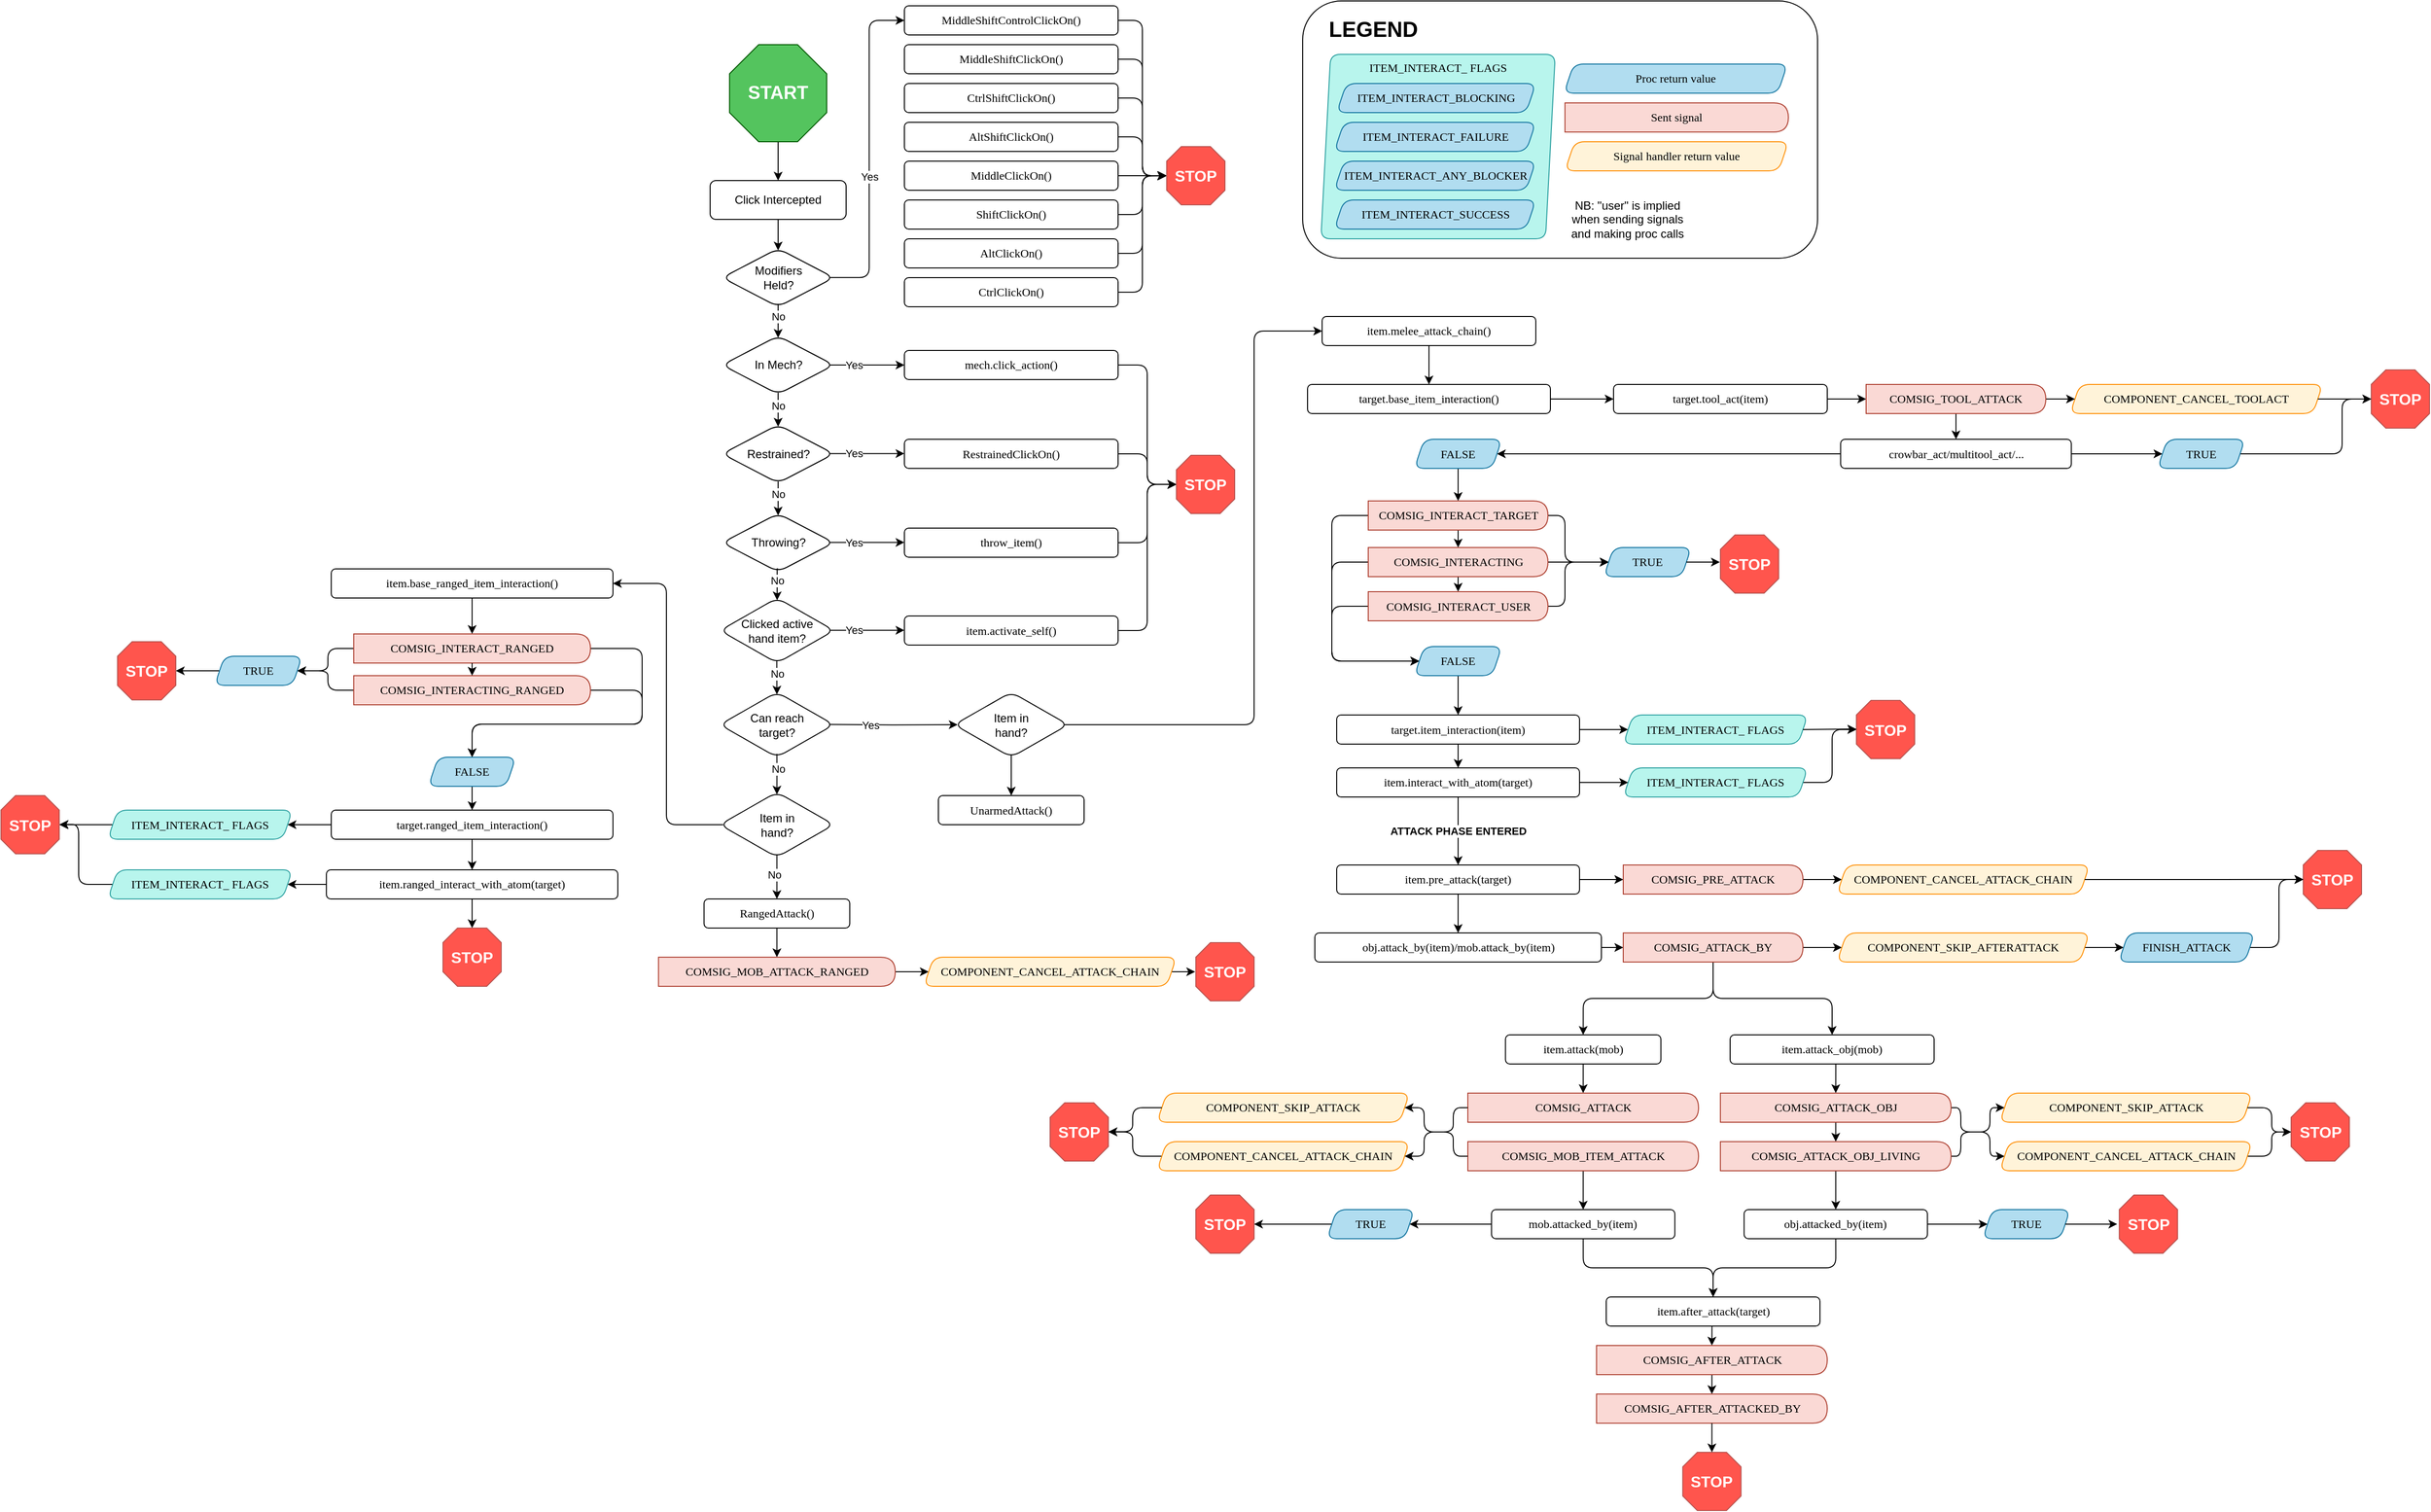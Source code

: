 <mxfile version="24.7.17">
  <diagram name="Page-1" id="IvHfVBntZEXHUbrrWmJ1">
    <mxGraphModel dx="3813" dy="1784" grid="1" gridSize="10" guides="1" tooltips="1" connect="1" arrows="1" fold="1" page="1" pageScale="1" pageWidth="850" pageHeight="1100" math="0" shadow="0">
      <root>
        <mxCell id="0" />
        <mxCell id="1" parent="0" />
        <mxCell id="DgecxJdga2C7duzVj5jg-225" value="" style="rounded=1;whiteSpace=wrap;html=1;" vertex="1" parent="1">
          <mxGeometry x="520" y="30" width="530" height="265" as="geometry" />
        </mxCell>
        <mxCell id="w_bjVSBwZNk3pjQ0roGg-73" style="edgeStyle=orthogonalEdgeStyle;rounded=0;orthogonalLoop=1;jettySize=auto;html=1;exitX=0.5;exitY=1;exitDx=0;exitDy=0;exitPerimeter=0;entryX=0.5;entryY=0;entryDx=0;entryDy=0;" parent="1" source="w_bjVSBwZNk3pjQ0roGg-14" target="w_bjVSBwZNk3pjQ0roGg-71" edge="1">
          <mxGeometry relative="1" as="geometry" />
        </mxCell>
        <mxCell id="w_bjVSBwZNk3pjQ0roGg-14" value="START" style="whiteSpace=wrap;html=1;shape=mxgraph.basic.octagon2;align=center;verticalAlign=middle;dx=15;shadow=0;comic=0;fillColor=#54c45e;fontColor=#ffffff;strokeColor=#005700;fontSize=19;gradientColor=none;fontFamily=Arial;fontStyle=1;linejoin=round;linecap=round;" parent="1" vertex="1">
          <mxGeometry x="-70" y="75" width="100" height="100" as="geometry" />
        </mxCell>
        <mxCell id="w_bjVSBwZNk3pjQ0roGg-18" value="MiddleShiftControlClickOn()" style="rounded=1;whiteSpace=wrap;html=1;fontFamily=JetBrains Mono;" parent="1" vertex="1">
          <mxGeometry x="110" y="35" width="220" height="30" as="geometry" />
        </mxCell>
        <mxCell id="w_bjVSBwZNk3pjQ0roGg-24" value="" style="edgeStyle=orthogonalEdgeStyle;rounded=1;orthogonalLoop=1;jettySize=auto;html=1;entryX=0;entryY=0.5;entryDx=0;entryDy=0;curved=0;exitX=0.964;exitY=0.498;exitDx=0;exitDy=0;exitPerimeter=0;" parent="1" source="w_bjVSBwZNk3pjQ0roGg-68" target="w_bjVSBwZNk3pjQ0roGg-18" edge="1">
          <mxGeometry relative="1" as="geometry">
            <mxPoint x="30" y="325" as="sourcePoint" />
            <mxPoint x="100" y="320" as="targetPoint" />
          </mxGeometry>
        </mxCell>
        <mxCell id="w_bjVSBwZNk3pjQ0roGg-25" value="Yes" style="edgeLabel;html=1;align=center;verticalAlign=middle;resizable=0;points=[];" parent="w_bjVSBwZNk3pjQ0roGg-24" vertex="1" connectable="0">
          <mxGeometry x="-0.154" relative="1" as="geometry">
            <mxPoint as="offset" />
          </mxGeometry>
        </mxCell>
        <mxCell id="w_bjVSBwZNk3pjQ0roGg-115" style="edgeStyle=orthogonalEdgeStyle;rounded=1;orthogonalLoop=1;jettySize=auto;html=1;exitX=1;exitY=0.5;exitDx=0;exitDy=0;entryX=0.002;entryY=0.5;entryDx=0;entryDy=0;entryPerimeter=0;curved=0;" parent="1" source="w_bjVSBwZNk3pjQ0roGg-30" target="w_bjVSBwZNk3pjQ0roGg-111" edge="1">
          <mxGeometry relative="1" as="geometry" />
        </mxCell>
        <mxCell id="w_bjVSBwZNk3pjQ0roGg-30" value="mech.click_action()" style="rounded=1;whiteSpace=wrap;html=1;fontFamily=JetBrains Mono;" parent="1" vertex="1">
          <mxGeometry x="110" y="390" width="220" height="30" as="geometry" />
        </mxCell>
        <mxCell id="DgecxJdga2C7duzVj5jg-12" style="edgeStyle=orthogonalEdgeStyle;rounded=1;orthogonalLoop=1;jettySize=auto;html=1;exitX=1;exitY=0.5;exitDx=0;exitDy=0;entryX=0;entryY=0.5;entryDx=0;entryDy=0;curved=0;" edge="1" parent="1" source="w_bjVSBwZNk3pjQ0roGg-51" target="DgecxJdga2C7duzVj5jg-3">
          <mxGeometry relative="1" as="geometry" />
        </mxCell>
        <mxCell id="w_bjVSBwZNk3pjQ0roGg-51" value="MiddleShiftClickOn()" style="rounded=1;whiteSpace=wrap;html=1;fontFamily=JetBrains Mono;" parent="1" vertex="1">
          <mxGeometry x="110" y="75" width="220" height="30" as="geometry" />
        </mxCell>
        <mxCell id="w_bjVSBwZNk3pjQ0roGg-52" value="CtrlShiftClickOn()" style="rounded=1;whiteSpace=wrap;html=1;fontFamily=JetBrains Mono;" parent="1" vertex="1">
          <mxGeometry x="110" y="115" width="220" height="30" as="geometry" />
        </mxCell>
        <mxCell id="w_bjVSBwZNk3pjQ0roGg-60" value="COMPONENT_CANCEL_TOOLACT" style="shape=parallelogram;perimeter=parallelogramPerimeter;whiteSpace=wrap;html=1;fixedSize=1;fillColor=#fff3d9;strokeColor=#ff8f05;rounded=1;fontFamily=JetBrains Mono;size=10;" parent="1" vertex="1">
          <mxGeometry x="1310" y="425" width="260" height="30" as="geometry" />
        </mxCell>
        <mxCell id="w_bjVSBwZNk3pjQ0roGg-68" value="Modifiers&lt;div&gt;Held?&lt;/div&gt;" style="shape=rhombus;perimeter=rhombusPerimeter;whiteSpace=wrap;html=1;align=center;rounded=1;points=[[0,0,0,0,0],[0,0.5,0,0,0],[0,1,0,0,0],[0.5,0.05,0,0,-1],[0.5,0.95,0,0,0],[1,0,0,0,0],[1,0.5,0,0,0],[1,1,0,0,0]];" parent="1" vertex="1">
          <mxGeometry x="-77.5" y="285" width="115" height="60" as="geometry" />
        </mxCell>
        <mxCell id="w_bjVSBwZNk3pjQ0roGg-71" value="Click Intercepted" style="rounded=1;whiteSpace=wrap;html=1;fontFamily=Helvetica;" parent="1" vertex="1">
          <mxGeometry x="-90" y="215" width="140" height="40" as="geometry" />
        </mxCell>
        <mxCell id="w_bjVSBwZNk3pjQ0roGg-75" style="edgeStyle=orthogonalEdgeStyle;rounded=0;orthogonalLoop=1;jettySize=auto;html=1;exitX=0.5;exitY=1;exitDx=0;exitDy=0;entryX=0.5;entryY=0.05;entryDx=0;entryDy=-1;entryPerimeter=0;" parent="1" source="w_bjVSBwZNk3pjQ0roGg-71" target="w_bjVSBwZNk3pjQ0roGg-68" edge="1">
          <mxGeometry relative="1" as="geometry" />
        </mxCell>
        <mxCell id="w_bjVSBwZNk3pjQ0roGg-80" style="edgeStyle=orthogonalEdgeStyle;rounded=0;orthogonalLoop=1;jettySize=auto;html=1;exitX=0.96;exitY=0.5;exitDx=0;exitDy=0;exitPerimeter=0;entryX=0;entryY=0.5;entryDx=0;entryDy=0;" parent="1" source="w_bjVSBwZNk3pjQ0roGg-76" target="w_bjVSBwZNk3pjQ0roGg-30" edge="1">
          <mxGeometry relative="1" as="geometry" />
        </mxCell>
        <mxCell id="w_bjVSBwZNk3pjQ0roGg-100" value="Yes" style="edgeLabel;html=1;align=center;verticalAlign=middle;resizable=0;points=[];" parent="w_bjVSBwZNk3pjQ0roGg-80" vertex="1" connectable="0">
          <mxGeometry x="-0.367" relative="1" as="geometry">
            <mxPoint as="offset" />
          </mxGeometry>
        </mxCell>
        <mxCell id="w_bjVSBwZNk3pjQ0roGg-76" value="In Mech?" style="shape=rhombus;perimeter=rhombusPerimeter;whiteSpace=wrap;html=1;align=center;rounded=1;points=[[0,0,0,0,0],[0,0.5,0,0,0],[0,1,0,0,0],[0.5,0.05,0,0,-1],[0.5,0.95,0,0,0],[0.96,0.5,0,0,0],[1,0,0,0,0],[1,1,0,0,0]];" parent="1" vertex="1">
          <mxGeometry x="-77.5" y="375" width="115" height="60" as="geometry" />
        </mxCell>
        <mxCell id="w_bjVSBwZNk3pjQ0roGg-77" style="edgeStyle=orthogonalEdgeStyle;rounded=0;orthogonalLoop=1;jettySize=auto;html=1;exitX=0.5;exitY=0.95;exitDx=0;exitDy=0;exitPerimeter=0;entryX=0.5;entryY=0.05;entryDx=0;entryDy=-1;entryPerimeter=0;" parent="1" source="w_bjVSBwZNk3pjQ0roGg-68" target="w_bjVSBwZNk3pjQ0roGg-76" edge="1">
          <mxGeometry relative="1" as="geometry" />
        </mxCell>
        <mxCell id="w_bjVSBwZNk3pjQ0roGg-84" value="No" style="edgeLabel;html=1;align=center;verticalAlign=middle;resizable=0;points=[];" parent="w_bjVSBwZNk3pjQ0roGg-77" vertex="1" connectable="0">
          <mxGeometry x="0.04" relative="1" as="geometry">
            <mxPoint y="-5" as="offset" />
          </mxGeometry>
        </mxCell>
        <mxCell id="w_bjVSBwZNk3pjQ0roGg-81" value="AltShiftClickOn()" style="rounded=1;whiteSpace=wrap;html=1;fontFamily=JetBrains Mono;" parent="1" vertex="1">
          <mxGeometry x="110" y="155" width="220" height="30" as="geometry" />
        </mxCell>
        <mxCell id="DgecxJdga2C7duzVj5jg-9" style="edgeStyle=orthogonalEdgeStyle;rounded=1;orthogonalLoop=1;jettySize=auto;html=1;exitX=1;exitY=0.5;exitDx=0;exitDy=0;curved=0;entryX=0;entryY=0.5;entryDx=0;entryDy=0;entryPerimeter=0;" edge="1" parent="1" source="w_bjVSBwZNk3pjQ0roGg-82" target="DgecxJdga2C7duzVj5jg-4">
          <mxGeometry relative="1" as="geometry">
            <mxPoint x="380" y="205" as="targetPoint" />
          </mxGeometry>
        </mxCell>
        <mxCell id="w_bjVSBwZNk3pjQ0roGg-82" value="MiddleClickOn()" style="rounded=1;whiteSpace=wrap;html=1;fontFamily=JetBrains Mono;" parent="1" vertex="1">
          <mxGeometry x="110" y="195" width="220" height="30" as="geometry" />
        </mxCell>
        <mxCell id="DgecxJdga2C7duzVj5jg-8" style="edgeStyle=orthogonalEdgeStyle;rounded=1;orthogonalLoop=1;jettySize=auto;html=1;exitX=1;exitY=0.5;exitDx=0;exitDy=0;entryX=0;entryY=0.5;entryDx=0;entryDy=0;curved=0;" edge="1" parent="1" source="w_bjVSBwZNk3pjQ0roGg-83" target="DgecxJdga2C7duzVj5jg-3">
          <mxGeometry relative="1" as="geometry" />
        </mxCell>
        <mxCell id="w_bjVSBwZNk3pjQ0roGg-83" value="ShiftClickOn()" style="rounded=1;whiteSpace=wrap;html=1;fontFamily=JetBrains Mono;" parent="1" vertex="1">
          <mxGeometry x="110" y="235" width="220" height="30" as="geometry" />
        </mxCell>
        <mxCell id="w_bjVSBwZNk3pjQ0roGg-116" style="edgeStyle=orthogonalEdgeStyle;rounded=1;orthogonalLoop=1;jettySize=auto;html=1;exitX=1;exitY=0.5;exitDx=0;exitDy=0;entryX=0;entryY=0.5;entryDx=0;entryDy=0;curved=0;" parent="1" source="w_bjVSBwZNk3pjQ0roGg-85" target="w_bjVSBwZNk3pjQ0roGg-113" edge="1">
          <mxGeometry relative="1" as="geometry" />
        </mxCell>
        <mxCell id="w_bjVSBwZNk3pjQ0roGg-85" value="RestrainedClickOn()" style="rounded=1;whiteSpace=wrap;html=1;fontFamily=JetBrains Mono;" parent="1" vertex="1">
          <mxGeometry x="110" y="481.5" width="220" height="30" as="geometry" />
        </mxCell>
        <mxCell id="w_bjVSBwZNk3pjQ0roGg-87" value="Restrained?" style="shape=rhombus;perimeter=rhombusPerimeter;whiteSpace=wrap;html=1;align=center;rounded=1;points=[[0,0,0,0,0],[0,0.5,0,0,0],[0,1,0,0,0],[0.5,0.05,0,0,-1],[0.5,0.95,0,0,0],[0.96,0.5,0,0,0],[1,0,0,0,0],[1,1,0,0,0]];" parent="1" vertex="1">
          <mxGeometry x="-77.5" y="466.5" width="115" height="60" as="geometry" />
        </mxCell>
        <mxCell id="w_bjVSBwZNk3pjQ0roGg-88" style="edgeStyle=orthogonalEdgeStyle;rounded=0;orthogonalLoop=1;jettySize=auto;html=1;exitX=0.5;exitY=0.95;exitDx=0;exitDy=0;exitPerimeter=0;entryX=0.5;entryY=0.05;entryDx=0;entryDy=-1;entryPerimeter=0;" parent="1" target="w_bjVSBwZNk3pjQ0roGg-87" edge="1">
          <mxGeometry relative="1" as="geometry">
            <mxPoint x="-20" y="433.5" as="sourcePoint" />
          </mxGeometry>
        </mxCell>
        <mxCell id="w_bjVSBwZNk3pjQ0roGg-89" value="No" style="edgeLabel;html=1;align=center;verticalAlign=middle;resizable=0;points=[];" parent="w_bjVSBwZNk3pjQ0roGg-88" vertex="1" connectable="0">
          <mxGeometry x="0.04" relative="1" as="geometry">
            <mxPoint y="-5" as="offset" />
          </mxGeometry>
        </mxCell>
        <mxCell id="w_bjVSBwZNk3pjQ0roGg-90" value="throw_item()" style="rounded=1;whiteSpace=wrap;html=1;fontFamily=JetBrains Mono;" parent="1" vertex="1">
          <mxGeometry x="110" y="573" width="220" height="30" as="geometry" />
        </mxCell>
        <mxCell id="w_bjVSBwZNk3pjQ0roGg-92" value="Throwing?" style="shape=rhombus;perimeter=rhombusPerimeter;whiteSpace=wrap;html=1;align=center;rounded=1;points=[[0,0,0,0,0],[0,0.5,0,0,0],[0,1,0,0,0],[0.5,0.05,0,0,-1],[0.5,0.95,0,0,0],[0.96,0.5,0,0,0],[1,0,0,0,0],[1,1,0,0,0]];" parent="1" vertex="1">
          <mxGeometry x="-77.5" y="558" width="115" height="60" as="geometry" />
        </mxCell>
        <mxCell id="w_bjVSBwZNk3pjQ0roGg-93" style="edgeStyle=orthogonalEdgeStyle;rounded=0;orthogonalLoop=1;jettySize=auto;html=1;exitX=0.5;exitY=0.95;exitDx=0;exitDy=0;exitPerimeter=0;entryX=0.5;entryY=0.05;entryDx=0;entryDy=-1;entryPerimeter=0;" parent="1" target="w_bjVSBwZNk3pjQ0roGg-92" edge="1">
          <mxGeometry relative="1" as="geometry">
            <mxPoint x="-20" y="525" as="sourcePoint" />
          </mxGeometry>
        </mxCell>
        <mxCell id="w_bjVSBwZNk3pjQ0roGg-94" value="No" style="edgeLabel;html=1;align=center;verticalAlign=middle;resizable=0;points=[];" parent="w_bjVSBwZNk3pjQ0roGg-93" vertex="1" connectable="0">
          <mxGeometry x="0.04" relative="1" as="geometry">
            <mxPoint y="-5" as="offset" />
          </mxGeometry>
        </mxCell>
        <mxCell id="w_bjVSBwZNk3pjQ0roGg-118" style="edgeStyle=orthogonalEdgeStyle;rounded=1;orthogonalLoop=1;jettySize=auto;html=1;exitX=1;exitY=0.5;exitDx=0;exitDy=0;entryX=0;entryY=0.5;entryDx=0;entryDy=0;curved=0;" parent="1" source="w_bjVSBwZNk3pjQ0roGg-95" target="w_bjVSBwZNk3pjQ0roGg-113" edge="1">
          <mxGeometry relative="1" as="geometry" />
        </mxCell>
        <mxCell id="w_bjVSBwZNk3pjQ0roGg-95" value="item.activate_self()" style="rounded=1;whiteSpace=wrap;html=1;fontFamily=JetBrains Mono;" parent="1" vertex="1">
          <mxGeometry x="110" y="663.5" width="220" height="30" as="geometry" />
        </mxCell>
        <mxCell id="w_bjVSBwZNk3pjQ0roGg-97" value="Clicked active&lt;div&gt;hand item?&lt;/div&gt;" style="shape=rhombus;perimeter=rhombusPerimeter;whiteSpace=wrap;html=1;align=center;rounded=1;points=[[0,0,0,0,0],[0,0.5,0,0,0],[0,1,0,0,0],[0.5,0.05,0,0,-1],[0.5,0.95,0,0,0],[0.96,0.5,0,0,0],[1,0,0,0,0],[1,1,0,0,0]];" parent="1" vertex="1">
          <mxGeometry x="-79.75" y="645" width="117.5" height="67" as="geometry" />
        </mxCell>
        <mxCell id="w_bjVSBwZNk3pjQ0roGg-101" style="edgeStyle=orthogonalEdgeStyle;rounded=0;orthogonalLoop=1;jettySize=auto;html=1;exitX=0.96;exitY=0.5;exitDx=0;exitDy=0;exitPerimeter=0;entryX=0;entryY=0.5;entryDx=0;entryDy=0;" parent="1" edge="1">
          <mxGeometry relative="1" as="geometry">
            <mxPoint x="33" y="496.21" as="sourcePoint" />
            <mxPoint x="110" y="496.21" as="targetPoint" />
          </mxGeometry>
        </mxCell>
        <mxCell id="w_bjVSBwZNk3pjQ0roGg-102" value="Yes" style="edgeLabel;html=1;align=center;verticalAlign=middle;resizable=0;points=[];" parent="w_bjVSBwZNk3pjQ0roGg-101" vertex="1" connectable="0">
          <mxGeometry x="-0.367" relative="1" as="geometry">
            <mxPoint as="offset" />
          </mxGeometry>
        </mxCell>
        <mxCell id="w_bjVSBwZNk3pjQ0roGg-103" style="edgeStyle=orthogonalEdgeStyle;rounded=0;orthogonalLoop=1;jettySize=auto;html=1;exitX=0.96;exitY=0.5;exitDx=0;exitDy=0;exitPerimeter=0;entryX=0;entryY=0.5;entryDx=0;entryDy=0;" parent="1" edge="1">
          <mxGeometry relative="1" as="geometry">
            <mxPoint x="33" y="587.71" as="sourcePoint" />
            <mxPoint x="110" y="587.71" as="targetPoint" />
          </mxGeometry>
        </mxCell>
        <mxCell id="w_bjVSBwZNk3pjQ0roGg-104" value="Yes" style="edgeLabel;html=1;align=center;verticalAlign=middle;resizable=0;points=[];" parent="w_bjVSBwZNk3pjQ0roGg-103" vertex="1" connectable="0">
          <mxGeometry x="-0.367" relative="1" as="geometry">
            <mxPoint as="offset" />
          </mxGeometry>
        </mxCell>
        <mxCell id="w_bjVSBwZNk3pjQ0roGg-105" style="edgeStyle=orthogonalEdgeStyle;rounded=0;orthogonalLoop=1;jettySize=auto;html=1;exitX=0.96;exitY=0.5;exitDx=0;exitDy=0;exitPerimeter=0;entryX=0;entryY=0.5;entryDx=0;entryDy=0;" parent="1" edge="1">
          <mxGeometry relative="1" as="geometry">
            <mxPoint x="33" y="678.21" as="sourcePoint" />
            <mxPoint x="110" y="678.21" as="targetPoint" />
          </mxGeometry>
        </mxCell>
        <mxCell id="w_bjVSBwZNk3pjQ0roGg-106" value="Yes" style="edgeLabel;html=1;align=center;verticalAlign=middle;resizable=0;points=[];" parent="w_bjVSBwZNk3pjQ0roGg-105" vertex="1" connectable="0">
          <mxGeometry x="-0.367" relative="1" as="geometry">
            <mxPoint as="offset" />
          </mxGeometry>
        </mxCell>
        <mxCell id="w_bjVSBwZNk3pjQ0roGg-108" style="edgeStyle=orthogonalEdgeStyle;rounded=0;orthogonalLoop=1;jettySize=auto;html=1;exitX=0.5;exitY=0.95;exitDx=0;exitDy=0;exitPerimeter=0;entryX=0.5;entryY=0.05;entryDx=0;entryDy=-1;entryPerimeter=0;" parent="1" source="w_bjVSBwZNk3pjQ0roGg-92" target="w_bjVSBwZNk3pjQ0roGg-97" edge="1">
          <mxGeometry relative="1" as="geometry" />
        </mxCell>
        <mxCell id="w_bjVSBwZNk3pjQ0roGg-109" value="No" style="edgeLabel;html=1;align=center;verticalAlign=middle;resizable=0;points=[];" parent="w_bjVSBwZNk3pjQ0roGg-108" vertex="1" connectable="0">
          <mxGeometry x="-0.222" relative="1" as="geometry">
            <mxPoint as="offset" />
          </mxGeometry>
        </mxCell>
        <mxCell id="w_bjVSBwZNk3pjQ0roGg-113" value="" style="group;movable=1;resizable=1;rotatable=1;deletable=1;editable=1;locked=0;connectable=1;" parent="1" vertex="1" connectable="0">
          <mxGeometry x="390" y="498" width="60" height="60" as="geometry" />
        </mxCell>
        <mxCell id="w_bjVSBwZNk3pjQ0roGg-111" value="" style="verticalLabelPosition=bottom;verticalAlign=top;html=1;shape=mxgraph.basic.polygon;polyCoords=[[0.25,0],[0.75,0],[1,0.25],[1,0.75],[0.75,1],[0.25,1],[0,0.75],[0,0.25]];polyline=0;linejoin=round;fillColor=#ff554d;strokeColor=#b85450;" parent="w_bjVSBwZNk3pjQ0roGg-113" vertex="1">
          <mxGeometry width="60" height="60.0" as="geometry" />
        </mxCell>
        <mxCell id="w_bjVSBwZNk3pjQ0roGg-112" value="STOP" style="text;html=1;align=center;verticalAlign=middle;whiteSpace=wrap;rounded=0;fontFamily=Arial;fontStyle=1;fontColor=#FFFFFF;fontSize=16;movable=1;resizable=1;rotatable=1;deletable=1;editable=1;locked=0;connectable=1;" parent="w_bjVSBwZNk3pjQ0roGg-113" vertex="1">
          <mxGeometry x="14.173" y="24.567" width="31.654" height="10.866" as="geometry" />
        </mxCell>
        <mxCell id="w_bjVSBwZNk3pjQ0roGg-117" style="edgeStyle=orthogonalEdgeStyle;rounded=1;orthogonalLoop=1;jettySize=auto;html=1;exitX=1;exitY=0.5;exitDx=0;exitDy=0;entryX=-0.003;entryY=0.499;entryDx=0;entryDy=0;entryPerimeter=0;curved=0;" parent="1" source="w_bjVSBwZNk3pjQ0roGg-90" target="w_bjVSBwZNk3pjQ0roGg-111" edge="1">
          <mxGeometry relative="1" as="geometry" />
        </mxCell>
        <mxCell id="DgecxJdga2C7duzVj5jg-7" style="edgeStyle=orthogonalEdgeStyle;rounded=1;orthogonalLoop=1;jettySize=auto;html=1;exitX=1;exitY=0.5;exitDx=0;exitDy=0;entryX=0;entryY=0.5;entryDx=0;entryDy=0;curved=0;" edge="1" parent="1" source="DgecxJdga2C7duzVj5jg-1" target="DgecxJdga2C7duzVj5jg-3">
          <mxGeometry relative="1" as="geometry" />
        </mxCell>
        <mxCell id="DgecxJdga2C7duzVj5jg-1" value="AltClickOn()" style="rounded=1;whiteSpace=wrap;html=1;fontFamily=JetBrains Mono;" vertex="1" parent="1">
          <mxGeometry x="110" y="275" width="220" height="30" as="geometry" />
        </mxCell>
        <mxCell id="DgecxJdga2C7duzVj5jg-2" value="CtrlClickOn()" style="rounded=1;whiteSpace=wrap;html=1;fontFamily=JetBrains Mono;" vertex="1" parent="1">
          <mxGeometry x="110" y="315" width="220" height="30" as="geometry" />
        </mxCell>
        <mxCell id="DgecxJdga2C7duzVj5jg-3" value="" style="group;movable=1;resizable=1;rotatable=1;deletable=1;editable=1;locked=0;connectable=1;" vertex="1" connectable="0" parent="1">
          <mxGeometry x="380" y="180" width="60" height="60" as="geometry" />
        </mxCell>
        <mxCell id="DgecxJdga2C7duzVj5jg-4" value="" style="verticalLabelPosition=bottom;verticalAlign=top;html=1;shape=mxgraph.basic.polygon;polyCoords=[[0.25,0],[0.75,0],[1,0.25],[1,0.75],[0.75,1],[0.25,1],[0,0.75],[0,0.25]];polyline=0;linejoin=round;fillColor=#ff554d;strokeColor=#b85450;" vertex="1" parent="DgecxJdga2C7duzVj5jg-3">
          <mxGeometry width="60" height="60.0" as="geometry" />
        </mxCell>
        <mxCell id="DgecxJdga2C7duzVj5jg-5" value="STOP" style="text;html=1;align=center;verticalAlign=middle;whiteSpace=wrap;rounded=0;fontFamily=Arial;fontStyle=1;fontColor=#FFFFFF;fontSize=16;movable=1;resizable=1;rotatable=1;deletable=1;editable=1;locked=0;connectable=1;" vertex="1" parent="DgecxJdga2C7duzVj5jg-3">
          <mxGeometry x="14.173" y="24.567" width="31.654" height="10.866" as="geometry" />
        </mxCell>
        <mxCell id="DgecxJdga2C7duzVj5jg-6" style="edgeStyle=orthogonalEdgeStyle;rounded=1;orthogonalLoop=1;jettySize=auto;html=1;exitX=1;exitY=0.5;exitDx=0;exitDy=0;entryX=-0.006;entryY=0.503;entryDx=0;entryDy=0;entryPerimeter=0;curved=0;" edge="1" parent="1" source="DgecxJdga2C7duzVj5jg-2" target="DgecxJdga2C7duzVj5jg-4">
          <mxGeometry relative="1" as="geometry" />
        </mxCell>
        <mxCell id="DgecxJdga2C7duzVj5jg-10" style="edgeStyle=orthogonalEdgeStyle;rounded=1;orthogonalLoop=1;jettySize=auto;html=1;exitX=1;exitY=0.5;exitDx=0;exitDy=0;entryX=-0.006;entryY=0.5;entryDx=0;entryDy=0;entryPerimeter=0;curved=0;" edge="1" parent="1" source="w_bjVSBwZNk3pjQ0roGg-81" target="DgecxJdga2C7duzVj5jg-4">
          <mxGeometry relative="1" as="geometry" />
        </mxCell>
        <mxCell id="DgecxJdga2C7duzVj5jg-11" style="edgeStyle=orthogonalEdgeStyle;rounded=1;orthogonalLoop=1;jettySize=auto;html=1;exitX=1;exitY=0.5;exitDx=0;exitDy=0;entryX=-0.011;entryY=0.5;entryDx=0;entryDy=0;entryPerimeter=0;curved=0;" edge="1" parent="1" source="w_bjVSBwZNk3pjQ0roGg-52" target="DgecxJdga2C7duzVj5jg-4">
          <mxGeometry relative="1" as="geometry" />
        </mxCell>
        <mxCell id="DgecxJdga2C7duzVj5jg-13" style="edgeStyle=orthogonalEdgeStyle;rounded=1;orthogonalLoop=1;jettySize=auto;html=1;exitX=1;exitY=0.5;exitDx=0;exitDy=0;entryX=-0.006;entryY=0.5;entryDx=0;entryDy=0;entryPerimeter=0;curved=0;" edge="1" parent="1" source="w_bjVSBwZNk3pjQ0roGg-18" target="DgecxJdga2C7duzVj5jg-4">
          <mxGeometry relative="1" as="geometry" />
        </mxCell>
        <mxCell id="DgecxJdga2C7duzVj5jg-14" value="Can reach&lt;div&gt;target?&lt;/div&gt;" style="shape=rhombus;perimeter=rhombusPerimeter;whiteSpace=wrap;html=1;align=center;rounded=1;points=[[0,0,0,0,0],[0,0.5,0,0,0],[0,1,0,0,0],[0.5,0.05,0,0,-1],[0.5,0.95,0,0,0],[0.96,0.5,0,0,0],[1,0,0,0,0],[1,1,0,0,0]];" vertex="1" parent="1">
          <mxGeometry x="-80" y="742" width="117.5" height="67" as="geometry" />
        </mxCell>
        <mxCell id="DgecxJdga2C7duzVj5jg-15" style="edgeStyle=orthogonalEdgeStyle;rounded=0;orthogonalLoop=1;jettySize=auto;html=1;exitX=0.96;exitY=0.5;exitDx=0;exitDy=0;exitPerimeter=0;entryX=0.03;entryY=0.5;entryDx=0;entryDy=0;entryPerimeter=0;" edge="1" parent="1" target="DgecxJdga2C7duzVj5jg-19">
          <mxGeometry relative="1" as="geometry">
            <mxPoint x="32.75" y="775.21" as="sourcePoint" />
            <mxPoint x="109.75" y="775.21" as="targetPoint" />
          </mxGeometry>
        </mxCell>
        <mxCell id="DgecxJdga2C7duzVj5jg-16" value="Yes" style="edgeLabel;html=1;align=center;verticalAlign=middle;resizable=0;points=[];" vertex="1" connectable="0" parent="DgecxJdga2C7duzVj5jg-15">
          <mxGeometry x="-0.367" relative="1" as="geometry">
            <mxPoint as="offset" />
          </mxGeometry>
        </mxCell>
        <mxCell id="DgecxJdga2C7duzVj5jg-17" style="edgeStyle=orthogonalEdgeStyle;rounded=0;orthogonalLoop=1;jettySize=auto;html=1;entryX=0.5;entryY=0.05;entryDx=0;entryDy=-1;entryPerimeter=0;exitX=0.497;exitY=0.964;exitDx=0;exitDy=0;exitPerimeter=0;" edge="1" parent="1" target="DgecxJdga2C7duzVj5jg-14" source="w_bjVSBwZNk3pjQ0roGg-97">
          <mxGeometry relative="1" as="geometry">
            <mxPoint x="-21" y="715" as="sourcePoint" />
          </mxGeometry>
        </mxCell>
        <mxCell id="DgecxJdga2C7duzVj5jg-18" value="No" style="edgeLabel;html=1;align=center;verticalAlign=middle;resizable=0;points=[];" vertex="1" connectable="0" parent="DgecxJdga2C7duzVj5jg-17">
          <mxGeometry x="-0.222" relative="1" as="geometry">
            <mxPoint as="offset" />
          </mxGeometry>
        </mxCell>
        <mxCell id="DgecxJdga2C7duzVj5jg-74" style="edgeStyle=orthogonalEdgeStyle;rounded=0;orthogonalLoop=1;jettySize=auto;html=1;exitX=0.5;exitY=0.95;exitDx=0;exitDy=0;exitPerimeter=0;entryX=0.5;entryY=0;entryDx=0;entryDy=0;" edge="1" parent="1" source="DgecxJdga2C7duzVj5jg-19" target="DgecxJdga2C7duzVj5jg-73">
          <mxGeometry relative="1" as="geometry" />
        </mxCell>
        <mxCell id="DgecxJdga2C7duzVj5jg-76" style="edgeStyle=orthogonalEdgeStyle;rounded=1;orthogonalLoop=1;jettySize=auto;html=1;exitX=0.96;exitY=0.5;exitDx=0;exitDy=0;exitPerimeter=0;entryX=0;entryY=0.5;entryDx=0;entryDy=0;curved=0;" edge="1" parent="1" source="DgecxJdga2C7duzVj5jg-19" target="DgecxJdga2C7duzVj5jg-75">
          <mxGeometry relative="1" as="geometry">
            <Array as="points">
              <mxPoint x="470" y="775" />
              <mxPoint x="470" y="370" />
            </Array>
          </mxGeometry>
        </mxCell>
        <mxCell id="DgecxJdga2C7duzVj5jg-19" value="Item in&lt;div&gt;hand?&lt;/div&gt;" style="shape=rhombus;perimeter=rhombusPerimeter;whiteSpace=wrap;html=1;align=center;rounded=1;points=[[0,0,0,0,0],[0,1,0,0,0],[0.03,0.5,0,0,0],[0.5,0.05,0,0,-1],[0.5,0.95,0,0,0],[0.96,0.5,0,0,0],[1,0,0,0,0],[1,1,0,0,0]];" vertex="1" parent="1">
          <mxGeometry x="161.25" y="742" width="117.5" height="67" as="geometry" />
        </mxCell>
        <mxCell id="DgecxJdga2C7duzVj5jg-24" style="edgeStyle=orthogonalEdgeStyle;rounded=0;orthogonalLoop=1;jettySize=auto;html=1;exitX=0.5;exitY=0.95;exitDx=0;exitDy=0;exitPerimeter=0;entryX=0.5;entryY=0;entryDx=0;entryDy=0;" edge="1" parent="1" source="DgecxJdga2C7duzVj5jg-20" target="DgecxJdga2C7duzVj5jg-23">
          <mxGeometry relative="1" as="geometry" />
        </mxCell>
        <mxCell id="DgecxJdga2C7duzVj5jg-25" value="No" style="edgeLabel;html=1;align=center;verticalAlign=middle;resizable=0;points=[];" vertex="1" connectable="0" parent="DgecxJdga2C7duzVj5jg-24">
          <mxGeometry x="-0.066" y="-3" relative="1" as="geometry">
            <mxPoint as="offset" />
          </mxGeometry>
        </mxCell>
        <mxCell id="DgecxJdga2C7duzVj5jg-35" style="edgeStyle=orthogonalEdgeStyle;rounded=1;orthogonalLoop=1;jettySize=auto;html=1;exitX=0.03;exitY=0.5;exitDx=0;exitDy=0;exitPerimeter=0;entryX=1;entryY=0.5;entryDx=0;entryDy=0;curved=0;" edge="1" parent="1" source="DgecxJdga2C7duzVj5jg-20" target="DgecxJdga2C7duzVj5jg-34">
          <mxGeometry relative="1" as="geometry" />
        </mxCell>
        <mxCell id="DgecxJdga2C7duzVj5jg-20" value="Item in&lt;div&gt;hand?&lt;/div&gt;" style="shape=rhombus;perimeter=rhombusPerimeter;whiteSpace=wrap;html=1;align=center;rounded=1;points=[[0,0,0,0,0],[0,1,0,0,0],[0.03,0.5,0,0,0],[0.5,0.05,0,0,-1],[0.5,0.95,0,0,0],[0.96,0.5,0,0,0],[1,0,0,0,0],[1,1,0,0,0]];" vertex="1" parent="1">
          <mxGeometry x="-80" y="845" width="117.5" height="67" as="geometry" />
        </mxCell>
        <mxCell id="DgecxJdga2C7duzVj5jg-21" style="edgeStyle=orthogonalEdgeStyle;rounded=0;orthogonalLoop=1;jettySize=auto;html=1;exitX=0.5;exitY=0.95;exitDx=0;exitDy=0;exitPerimeter=0;entryX=0.5;entryY=0.05;entryDx=0;entryDy=-1;entryPerimeter=0;" edge="1" parent="1" source="DgecxJdga2C7duzVj5jg-14" target="DgecxJdga2C7duzVj5jg-20">
          <mxGeometry relative="1" as="geometry" />
        </mxCell>
        <mxCell id="DgecxJdga2C7duzVj5jg-22" value="No" style="edgeLabel;html=1;align=center;verticalAlign=middle;resizable=0;points=[];" vertex="1" connectable="0" parent="DgecxJdga2C7duzVj5jg-21">
          <mxGeometry x="-0.383" y="1" relative="1" as="geometry">
            <mxPoint as="offset" />
          </mxGeometry>
        </mxCell>
        <mxCell id="DgecxJdga2C7duzVj5jg-27" style="edgeStyle=orthogonalEdgeStyle;rounded=0;orthogonalLoop=1;jettySize=auto;html=1;exitX=0.5;exitY=1;exitDx=0;exitDy=0;entryX=0.5;entryY=0;entryDx=0;entryDy=0;" edge="1" parent="1" source="DgecxJdga2C7duzVj5jg-23" target="DgecxJdga2C7duzVj5jg-26">
          <mxGeometry relative="1" as="geometry" />
        </mxCell>
        <mxCell id="DgecxJdga2C7duzVj5jg-23" value="RangedAttack()" style="rounded=1;whiteSpace=wrap;html=1;fontFamily=JetBrains Mono;" vertex="1" parent="1">
          <mxGeometry x="-96.25" y="955" width="150" height="30" as="geometry" />
        </mxCell>
        <mxCell id="DgecxJdga2C7duzVj5jg-29" style="edgeStyle=orthogonalEdgeStyle;rounded=0;orthogonalLoop=1;jettySize=auto;html=1;exitX=1;exitY=0.5;exitDx=0;exitDy=0;entryX=0;entryY=0.5;entryDx=0;entryDy=0;" edge="1" parent="1" source="DgecxJdga2C7duzVj5jg-26" target="DgecxJdga2C7duzVj5jg-28">
          <mxGeometry relative="1" as="geometry" />
        </mxCell>
        <mxCell id="DgecxJdga2C7duzVj5jg-26" value="COMSIG_MOB_ATTACK_RANGED" style="shape=delay;whiteSpace=wrap;html=1;fillColor=#fad9d5;strokeColor=#ae4132;fontFamily=JetBrains Mono;" vertex="1" parent="1">
          <mxGeometry x="-143.12" y="1015" width="243.75" height="30" as="geometry" />
        </mxCell>
        <mxCell id="DgecxJdga2C7duzVj5jg-33" style="edgeStyle=orthogonalEdgeStyle;rounded=0;orthogonalLoop=1;jettySize=auto;html=1;exitX=1;exitY=0.5;exitDx=0;exitDy=0;entryX=-0.011;entryY=0.503;entryDx=0;entryDy=0;entryPerimeter=0;" edge="1" parent="1" source="DgecxJdga2C7duzVj5jg-28" target="DgecxJdga2C7duzVj5jg-31">
          <mxGeometry relative="1" as="geometry">
            <mxPoint x="400" y="1045" as="targetPoint" />
          </mxGeometry>
        </mxCell>
        <mxCell id="DgecxJdga2C7duzVj5jg-28" value="COMPONENT_CANCEL_ATTACK_CHAIN" style="shape=parallelogram;perimeter=parallelogramPerimeter;whiteSpace=wrap;html=1;fixedSize=1;fillColor=#fff3d9;strokeColor=#ff8f05;rounded=1;fontFamily=JetBrains Mono;size=10;" vertex="1" parent="1">
          <mxGeometry x="130" y="1015" width="260" height="30" as="geometry" />
        </mxCell>
        <mxCell id="DgecxJdga2C7duzVj5jg-30" value="" style="group;movable=1;resizable=1;rotatable=1;deletable=1;editable=1;locked=0;connectable=1;" vertex="1" connectable="0" parent="1">
          <mxGeometry x="410" y="1000" width="60" height="60" as="geometry" />
        </mxCell>
        <mxCell id="DgecxJdga2C7duzVj5jg-31" value="" style="verticalLabelPosition=bottom;verticalAlign=top;html=1;shape=mxgraph.basic.polygon;polyCoords=[[0.25,0],[0.75,0],[1,0.25],[1,0.75],[0.75,1],[0.25,1],[0,0.75],[0,0.25]];polyline=0;linejoin=round;fillColor=#ff554d;strokeColor=#b85450;" vertex="1" parent="DgecxJdga2C7duzVj5jg-30">
          <mxGeometry width="60" height="60.0" as="geometry" />
        </mxCell>
        <mxCell id="DgecxJdga2C7duzVj5jg-32" value="STOP" style="text;html=1;align=center;verticalAlign=middle;whiteSpace=wrap;rounded=0;fontFamily=Arial;fontStyle=1;fontColor=#FFFFFF;fontSize=16;movable=1;resizable=1;rotatable=1;deletable=1;editable=1;locked=0;connectable=1;" vertex="1" parent="DgecxJdga2C7duzVj5jg-30">
          <mxGeometry x="14.173" y="24.567" width="31.654" height="10.866" as="geometry" />
        </mxCell>
        <mxCell id="DgecxJdga2C7duzVj5jg-48" style="edgeStyle=orthogonalEdgeStyle;rounded=0;orthogonalLoop=1;jettySize=auto;html=1;exitX=0.5;exitY=1;exitDx=0;exitDy=0;entryX=0.5;entryY=0;entryDx=0;entryDy=0;" edge="1" parent="1" source="DgecxJdga2C7duzVj5jg-34" target="DgecxJdga2C7duzVj5jg-36">
          <mxGeometry relative="1" as="geometry" />
        </mxCell>
        <mxCell id="DgecxJdga2C7duzVj5jg-34" value="item.base_ranged_item_interaction()" style="rounded=1;whiteSpace=wrap;html=1;fontFamily=JetBrains Mono;" vertex="1" parent="1">
          <mxGeometry x="-480" y="615" width="290" height="30" as="geometry" />
        </mxCell>
        <mxCell id="DgecxJdga2C7duzVj5jg-39" style="edgeStyle=orthogonalEdgeStyle;rounded=1;orthogonalLoop=1;jettySize=auto;html=1;exitX=0;exitY=0.5;exitDx=0;exitDy=0;curved=0;" edge="1" parent="1" source="DgecxJdga2C7duzVj5jg-36" target="DgecxJdga2C7duzVj5jg-38">
          <mxGeometry relative="1" as="geometry" />
        </mxCell>
        <mxCell id="DgecxJdga2C7duzVj5jg-46" style="edgeStyle=orthogonalEdgeStyle;rounded=1;orthogonalLoop=1;jettySize=auto;html=1;exitX=1;exitY=0.5;exitDx=0;exitDy=0;entryX=0.5;entryY=0;entryDx=0;entryDy=0;curved=0;" edge="1" parent="1" source="DgecxJdga2C7duzVj5jg-36" target="DgecxJdga2C7duzVj5jg-45">
          <mxGeometry relative="1" as="geometry">
            <Array as="points">
              <mxPoint x="-160" y="697" />
              <mxPoint x="-160" y="775" />
              <mxPoint x="-335" y="775" />
            </Array>
          </mxGeometry>
        </mxCell>
        <mxCell id="DgecxJdga2C7duzVj5jg-36" value="COMSIG_INTERACT_RANGED" style="shape=delay;whiteSpace=wrap;html=1;fillColor=#fad9d5;strokeColor=#ae4132;fontFamily=JetBrains Mono;" vertex="1" parent="1">
          <mxGeometry x="-456.88" y="682" width="243.75" height="30" as="geometry" />
        </mxCell>
        <mxCell id="DgecxJdga2C7duzVj5jg-40" style="edgeStyle=orthogonalEdgeStyle;rounded=1;orthogonalLoop=1;jettySize=auto;html=1;exitX=0;exitY=0.5;exitDx=0;exitDy=0;curved=0;" edge="1" parent="1" source="DgecxJdga2C7duzVj5jg-37" target="DgecxJdga2C7duzVj5jg-38">
          <mxGeometry relative="1" as="geometry" />
        </mxCell>
        <mxCell id="DgecxJdga2C7duzVj5jg-47" style="edgeStyle=orthogonalEdgeStyle;rounded=1;orthogonalLoop=1;jettySize=auto;html=1;exitX=1;exitY=0.5;exitDx=0;exitDy=0;entryX=0.5;entryY=0;entryDx=0;entryDy=0;curved=0;" edge="1" parent="1" source="DgecxJdga2C7duzVj5jg-37" target="DgecxJdga2C7duzVj5jg-45">
          <mxGeometry relative="1" as="geometry">
            <Array as="points">
              <mxPoint x="-160" y="740" />
              <mxPoint x="-160" y="775" />
              <mxPoint x="-335" y="775" />
            </Array>
          </mxGeometry>
        </mxCell>
        <mxCell id="DgecxJdga2C7duzVj5jg-37" value="COMSIG_INTERACTING_RANGED" style="shape=delay;whiteSpace=wrap;html=1;fillColor=#fad9d5;strokeColor=#ae4132;fontFamily=JetBrains Mono;" vertex="1" parent="1">
          <mxGeometry x="-456.88" y="725" width="243.75" height="30" as="geometry" />
        </mxCell>
        <mxCell id="DgecxJdga2C7duzVj5jg-44" style="edgeStyle=orthogonalEdgeStyle;rounded=0;orthogonalLoop=1;jettySize=auto;html=1;exitX=0;exitY=0.5;exitDx=0;exitDy=0;" edge="1" parent="1" source="DgecxJdga2C7duzVj5jg-38" target="DgecxJdga2C7duzVj5jg-42">
          <mxGeometry relative="1" as="geometry" />
        </mxCell>
        <mxCell id="DgecxJdga2C7duzVj5jg-38" value="TRUE" style="shape=parallelogram;perimeter=parallelogramPerimeter;whiteSpace=wrap;html=1;fixedSize=1;fillColor=#b1ddf0;strokeColor=#10739e;rounded=1;fontFamily=JetBrains Mono;size=10;" vertex="1" parent="1">
          <mxGeometry x="-600" y="705" width="90" height="30" as="geometry" />
        </mxCell>
        <mxCell id="DgecxJdga2C7duzVj5jg-41" value="" style="group;movable=1;resizable=1;rotatable=1;deletable=1;editable=1;locked=0;connectable=1;" vertex="1" connectable="0" parent="1">
          <mxGeometry x="-700" y="690" width="60" height="60" as="geometry" />
        </mxCell>
        <mxCell id="DgecxJdga2C7duzVj5jg-42" value="" style="verticalLabelPosition=bottom;verticalAlign=top;html=1;shape=mxgraph.basic.polygon;polyCoords=[[0.25,0],[0.75,0],[1,0.25],[1,0.75],[0.75,1],[0.25,1],[0,0.75],[0,0.25]];polyline=0;linejoin=round;fillColor=#ff554d;strokeColor=#b85450;" vertex="1" parent="DgecxJdga2C7duzVj5jg-41">
          <mxGeometry width="60" height="60.0" as="geometry" />
        </mxCell>
        <mxCell id="DgecxJdga2C7duzVj5jg-43" value="STOP" style="text;html=1;align=center;verticalAlign=middle;whiteSpace=wrap;rounded=0;fontFamily=Arial;fontStyle=1;fontColor=#FFFFFF;fontSize=16;movable=1;resizable=1;rotatable=1;deletable=1;editable=1;locked=0;connectable=1;" vertex="1" parent="DgecxJdga2C7duzVj5jg-41">
          <mxGeometry x="14.173" y="24.567" width="31.654" height="10.866" as="geometry" />
        </mxCell>
        <mxCell id="DgecxJdga2C7duzVj5jg-50" style="edgeStyle=orthogonalEdgeStyle;rounded=0;orthogonalLoop=1;jettySize=auto;html=1;exitX=0.5;exitY=1;exitDx=0;exitDy=0;entryX=0.5;entryY=0;entryDx=0;entryDy=0;" edge="1" parent="1" source="DgecxJdga2C7duzVj5jg-45" target="DgecxJdga2C7duzVj5jg-49">
          <mxGeometry relative="1" as="geometry" />
        </mxCell>
        <mxCell id="DgecxJdga2C7duzVj5jg-45" value="FALSE" style="shape=parallelogram;perimeter=parallelogramPerimeter;whiteSpace=wrap;html=1;fixedSize=1;fillColor=#b1ddf0;strokeColor=#10739e;rounded=1;fontFamily=JetBrains Mono;size=10;" vertex="1" parent="1">
          <mxGeometry x="-380.01" y="809" width="90" height="30" as="geometry" />
        </mxCell>
        <mxCell id="DgecxJdga2C7duzVj5jg-52" style="edgeStyle=orthogonalEdgeStyle;rounded=0;orthogonalLoop=1;jettySize=auto;html=1;exitX=0.5;exitY=1;exitDx=0;exitDy=0;entryX=0.5;entryY=0;entryDx=0;entryDy=0;" edge="1" parent="1" source="DgecxJdga2C7duzVj5jg-49" target="DgecxJdga2C7duzVj5jg-51">
          <mxGeometry relative="1" as="geometry" />
        </mxCell>
        <mxCell id="DgecxJdga2C7duzVj5jg-62" value="" style="edgeStyle=orthogonalEdgeStyle;rounded=0;orthogonalLoop=1;jettySize=auto;html=1;" edge="1" parent="1" source="DgecxJdga2C7duzVj5jg-49" target="DgecxJdga2C7duzVj5jg-57">
          <mxGeometry relative="1" as="geometry" />
        </mxCell>
        <mxCell id="DgecxJdga2C7duzVj5jg-49" value="target.ranged_item_interaction()" style="rounded=1;whiteSpace=wrap;html=1;fontFamily=JetBrains Mono;" vertex="1" parent="1">
          <mxGeometry x="-480" y="863.5" width="290" height="30" as="geometry" />
        </mxCell>
        <mxCell id="DgecxJdga2C7duzVj5jg-56" style="edgeStyle=orthogonalEdgeStyle;rounded=0;orthogonalLoop=1;jettySize=auto;html=1;exitX=0.5;exitY=1;exitDx=0;exitDy=0;entryX=0.5;entryY=0;entryDx=0;entryDy=0;" edge="1" parent="1" source="DgecxJdga2C7duzVj5jg-51" target="DgecxJdga2C7duzVj5jg-53">
          <mxGeometry relative="1" as="geometry" />
        </mxCell>
        <mxCell id="DgecxJdga2C7duzVj5jg-61" value="" style="edgeStyle=orthogonalEdgeStyle;rounded=0;orthogonalLoop=1;jettySize=auto;html=1;" edge="1" parent="1" source="DgecxJdga2C7duzVj5jg-51">
          <mxGeometry relative="1" as="geometry">
            <mxPoint x="-525" y="940" as="targetPoint" />
          </mxGeometry>
        </mxCell>
        <mxCell id="DgecxJdga2C7duzVj5jg-51" value="item.ranged_interact_with_atom(target)" style="rounded=1;whiteSpace=wrap;html=1;fontFamily=JetBrains Mono;" vertex="1" parent="1">
          <mxGeometry x="-485.01" y="925" width="300.01" height="30" as="geometry" />
        </mxCell>
        <mxCell id="DgecxJdga2C7duzVj5jg-53" value="" style="group;movable=1;resizable=1;rotatable=1;deletable=1;editable=1;locked=0;connectable=1;" vertex="1" connectable="0" parent="1">
          <mxGeometry x="-365" y="985" width="60" height="60" as="geometry" />
        </mxCell>
        <mxCell id="DgecxJdga2C7duzVj5jg-54" value="" style="verticalLabelPosition=bottom;verticalAlign=top;html=1;shape=mxgraph.basic.polygon;polyCoords=[[0.25,0],[0.75,0],[1,0.25],[1,0.75],[0.75,1],[0.25,1],[0,0.75],[0,0.25]];polyline=0;linejoin=round;fillColor=#ff554d;strokeColor=#b85450;" vertex="1" parent="DgecxJdga2C7duzVj5jg-53">
          <mxGeometry width="60" height="60.0" as="geometry" />
        </mxCell>
        <mxCell id="DgecxJdga2C7duzVj5jg-55" value="STOP" style="text;html=1;align=center;verticalAlign=middle;whiteSpace=wrap;rounded=0;fontFamily=Arial;fontStyle=1;fontColor=#FFFFFF;fontSize=16;movable=1;resizable=1;rotatable=1;deletable=1;editable=1;locked=0;connectable=1;" vertex="1" parent="DgecxJdga2C7duzVj5jg-53">
          <mxGeometry x="14.173" y="24.567" width="31.654" height="10.866" as="geometry" />
        </mxCell>
        <mxCell id="DgecxJdga2C7duzVj5jg-66" style="edgeStyle=orthogonalEdgeStyle;rounded=0;orthogonalLoop=1;jettySize=auto;html=1;exitX=0;exitY=0.5;exitDx=0;exitDy=0;entryX=1;entryY=0.5;entryDx=0;entryDy=0;" edge="1" parent="1" source="DgecxJdga2C7duzVj5jg-57" target="DgecxJdga2C7duzVj5jg-63">
          <mxGeometry relative="1" as="geometry" />
        </mxCell>
        <mxCell id="DgecxJdga2C7duzVj5jg-57" value="ITEM_INTERACT_ FLAGS" style="shape=parallelogram;perimeter=parallelogramPerimeter;whiteSpace=wrap;html=1;fixedSize=1;fillColor=#b8f5ed;strokeColor=#2BA0A0;rounded=1;fontFamily=JetBrains Mono;size=10;" vertex="1" parent="1">
          <mxGeometry x="-710" y="863.5" width="190" height="30" as="geometry" />
        </mxCell>
        <mxCell id="DgecxJdga2C7duzVj5jg-63" value="" style="group;movable=1;resizable=1;rotatable=1;deletable=1;editable=1;locked=0;connectable=1;" vertex="1" connectable="0" parent="1">
          <mxGeometry x="-820" y="848.5" width="60" height="60" as="geometry" />
        </mxCell>
        <mxCell id="DgecxJdga2C7duzVj5jg-64" value="" style="verticalLabelPosition=bottom;verticalAlign=top;html=1;shape=mxgraph.basic.polygon;polyCoords=[[0.25,0],[0.75,0],[1,0.25],[1,0.75],[0.75,1],[0.25,1],[0,0.75],[0,0.25]];polyline=0;linejoin=round;fillColor=#ff554d;strokeColor=#b85450;" vertex="1" parent="DgecxJdga2C7duzVj5jg-63">
          <mxGeometry width="60" height="60.0" as="geometry" />
        </mxCell>
        <mxCell id="DgecxJdga2C7duzVj5jg-65" value="STOP" style="text;html=1;align=center;verticalAlign=middle;whiteSpace=wrap;rounded=0;fontFamily=Arial;fontStyle=1;fontColor=#FFFFFF;fontSize=16;movable=1;resizable=1;rotatable=1;deletable=1;editable=1;locked=0;connectable=1;" vertex="1" parent="DgecxJdga2C7duzVj5jg-63">
          <mxGeometry x="14.173" y="24.567" width="31.654" height="10.866" as="geometry" />
        </mxCell>
        <mxCell id="DgecxJdga2C7duzVj5jg-72" style="edgeStyle=orthogonalEdgeStyle;rounded=1;orthogonalLoop=1;jettySize=auto;html=1;exitX=0;exitY=0.5;exitDx=0;exitDy=0;entryX=1.008;entryY=0.495;entryDx=0;entryDy=0;entryPerimeter=0;curved=0;" edge="1" parent="1" target="DgecxJdga2C7duzVj5jg-64">
          <mxGeometry relative="1" as="geometry">
            <mxPoint x="-705" y="940" as="sourcePoint" />
            <Array as="points">
              <mxPoint x="-740" y="940" />
              <mxPoint x="-740" y="878" />
            </Array>
          </mxGeometry>
        </mxCell>
        <mxCell id="DgecxJdga2C7duzVj5jg-73" value="UnarmedAttack()" style="rounded=1;whiteSpace=wrap;html=1;fontFamily=JetBrains Mono;" vertex="1" parent="1">
          <mxGeometry x="145" y="848.5" width="150" height="30" as="geometry" />
        </mxCell>
        <mxCell id="DgecxJdga2C7duzVj5jg-78" style="edgeStyle=orthogonalEdgeStyle;rounded=0;orthogonalLoop=1;jettySize=auto;html=1;exitX=0.5;exitY=1;exitDx=0;exitDy=0;entryX=0.5;entryY=0;entryDx=0;entryDy=0;" edge="1" parent="1" source="DgecxJdga2C7duzVj5jg-75" target="DgecxJdga2C7duzVj5jg-77">
          <mxGeometry relative="1" as="geometry" />
        </mxCell>
        <mxCell id="DgecxJdga2C7duzVj5jg-75" value="item.melee_attack_chain()" style="rounded=1;whiteSpace=wrap;html=1;fontFamily=JetBrains Mono;" vertex="1" parent="1">
          <mxGeometry x="540" y="355" width="220" height="30" as="geometry" />
        </mxCell>
        <mxCell id="DgecxJdga2C7duzVj5jg-80" value="" style="edgeStyle=orthogonalEdgeStyle;rounded=0;orthogonalLoop=1;jettySize=auto;html=1;" edge="1" parent="1" source="DgecxJdga2C7duzVj5jg-77" target="DgecxJdga2C7duzVj5jg-79">
          <mxGeometry relative="1" as="geometry" />
        </mxCell>
        <mxCell id="DgecxJdga2C7duzVj5jg-77" value="target.base_item_interaction()" style="rounded=1;whiteSpace=wrap;html=1;fontFamily=JetBrains Mono;" vertex="1" parent="1">
          <mxGeometry x="525" y="425" width="250" height="30" as="geometry" />
        </mxCell>
        <mxCell id="DgecxJdga2C7duzVj5jg-82" value="" style="edgeStyle=orthogonalEdgeStyle;rounded=0;orthogonalLoop=1;jettySize=auto;html=1;" edge="1" parent="1" source="DgecxJdga2C7duzVj5jg-79" target="DgecxJdga2C7duzVj5jg-81">
          <mxGeometry relative="1" as="geometry" />
        </mxCell>
        <mxCell id="DgecxJdga2C7duzVj5jg-79" value="target.tool_act(item)" style="rounded=1;whiteSpace=wrap;html=1;fontFamily=JetBrains Mono;" vertex="1" parent="1">
          <mxGeometry x="840" y="425" width="220" height="30" as="geometry" />
        </mxCell>
        <mxCell id="DgecxJdga2C7duzVj5jg-83" value="" style="edgeStyle=orthogonalEdgeStyle;rounded=0;orthogonalLoop=1;jettySize=auto;html=1;" edge="1" parent="1" source="DgecxJdga2C7duzVj5jg-81" target="w_bjVSBwZNk3pjQ0roGg-60">
          <mxGeometry relative="1" as="geometry" />
        </mxCell>
        <mxCell id="DgecxJdga2C7duzVj5jg-90" value="" style="edgeStyle=orthogonalEdgeStyle;rounded=0;orthogonalLoop=1;jettySize=auto;html=1;" edge="1" parent="1" source="DgecxJdga2C7duzVj5jg-81" target="DgecxJdga2C7duzVj5jg-89">
          <mxGeometry relative="1" as="geometry" />
        </mxCell>
        <mxCell id="DgecxJdga2C7duzVj5jg-81" value="COMSIG_TOOL_ATTACK" style="shape=delay;whiteSpace=wrap;html=1;fillColor=#fad9d5;strokeColor=#ae4132;fontFamily=JetBrains Mono;" vertex="1" parent="1">
          <mxGeometry x="1100" y="425" width="185" height="30" as="geometry" />
        </mxCell>
        <mxCell id="DgecxJdga2C7duzVj5jg-84" value="" style="group;movable=1;resizable=1;rotatable=1;deletable=1;editable=1;locked=0;connectable=1;" vertex="1" connectable="0" parent="1">
          <mxGeometry x="1620" y="410" width="60" height="60" as="geometry" />
        </mxCell>
        <mxCell id="DgecxJdga2C7duzVj5jg-85" value="" style="verticalLabelPosition=bottom;verticalAlign=top;html=1;shape=mxgraph.basic.polygon;polyCoords=[[0.25,0],[0.75,0],[1,0.25],[1,0.75],[0.75,1],[0.25,1],[0,0.75],[0,0.25]];polyline=0;linejoin=round;fillColor=#ff554d;strokeColor=#b85450;" vertex="1" parent="DgecxJdga2C7duzVj5jg-84">
          <mxGeometry width="60" height="60.0" as="geometry" />
        </mxCell>
        <mxCell id="DgecxJdga2C7duzVj5jg-86" value="STOP" style="text;html=1;align=center;verticalAlign=middle;whiteSpace=wrap;rounded=0;fontFamily=Arial;fontStyle=1;fontColor=#FFFFFF;fontSize=16;movable=1;resizable=1;rotatable=1;deletable=1;editable=1;locked=0;connectable=1;" vertex="1" parent="DgecxJdga2C7duzVj5jg-84">
          <mxGeometry x="14.173" y="24.567" width="31.654" height="10.866" as="geometry" />
        </mxCell>
        <mxCell id="DgecxJdga2C7duzVj5jg-88" style="edgeStyle=orthogonalEdgeStyle;rounded=0;orthogonalLoop=1;jettySize=auto;html=1;exitX=1;exitY=0.5;exitDx=0;exitDy=0;" edge="1" parent="1" source="w_bjVSBwZNk3pjQ0roGg-60">
          <mxGeometry relative="1" as="geometry">
            <mxPoint x="1620" y="440" as="targetPoint" />
          </mxGeometry>
        </mxCell>
        <mxCell id="DgecxJdga2C7duzVj5jg-93" value="" style="edgeStyle=orthogonalEdgeStyle;rounded=0;orthogonalLoop=1;jettySize=auto;html=1;" edge="1" parent="1" source="DgecxJdga2C7duzVj5jg-89" target="DgecxJdga2C7duzVj5jg-91">
          <mxGeometry relative="1" as="geometry" />
        </mxCell>
        <mxCell id="DgecxJdga2C7duzVj5jg-96" style="edgeStyle=orthogonalEdgeStyle;rounded=0;orthogonalLoop=1;jettySize=auto;html=1;exitX=0;exitY=0.5;exitDx=0;exitDy=0;" edge="1" parent="1" source="DgecxJdga2C7duzVj5jg-89" target="DgecxJdga2C7duzVj5jg-95">
          <mxGeometry relative="1" as="geometry" />
        </mxCell>
        <mxCell id="DgecxJdga2C7duzVj5jg-89" value="crowbar_act/multitool_act/..." style="rounded=1;whiteSpace=wrap;html=1;fontFamily=JetBrains Mono;" vertex="1" parent="1">
          <mxGeometry x="1073.75" y="481.5" width="237.5" height="30" as="geometry" />
        </mxCell>
        <mxCell id="DgecxJdga2C7duzVj5jg-94" style="edgeStyle=orthogonalEdgeStyle;rounded=1;orthogonalLoop=1;jettySize=auto;html=1;exitX=1;exitY=0.5;exitDx=0;exitDy=0;entryX=0;entryY=0.5;entryDx=0;entryDy=0;curved=0;" edge="1" parent="1" source="DgecxJdga2C7duzVj5jg-91" target="DgecxJdga2C7duzVj5jg-84">
          <mxGeometry relative="1" as="geometry">
            <Array as="points">
              <mxPoint x="1590" y="497" />
              <mxPoint x="1590" y="440" />
            </Array>
          </mxGeometry>
        </mxCell>
        <mxCell id="DgecxJdga2C7duzVj5jg-91" value="TRUE" style="shape=parallelogram;perimeter=parallelogramPerimeter;whiteSpace=wrap;html=1;fixedSize=1;fillColor=#b1ddf0;strokeColor=#10739e;rounded=1;fontFamily=JetBrains Mono;size=10;" vertex="1" parent="1">
          <mxGeometry x="1400" y="481.5" width="90" height="30" as="geometry" />
        </mxCell>
        <mxCell id="DgecxJdga2C7duzVj5jg-102" style="edgeStyle=orthogonalEdgeStyle;rounded=0;orthogonalLoop=1;jettySize=auto;html=1;exitX=0.5;exitY=1;exitDx=0;exitDy=0;entryX=0.5;entryY=0;entryDx=0;entryDy=0;" edge="1" parent="1" source="DgecxJdga2C7duzVj5jg-95" target="DgecxJdga2C7duzVj5jg-97">
          <mxGeometry relative="1" as="geometry" />
        </mxCell>
        <mxCell id="DgecxJdga2C7duzVj5jg-95" value="FALSE" style="shape=parallelogram;perimeter=parallelogramPerimeter;whiteSpace=wrap;html=1;fixedSize=1;fillColor=#b1ddf0;strokeColor=#10739e;rounded=1;fontFamily=JetBrains Mono;size=10;" vertex="1" parent="1">
          <mxGeometry x="635" y="481.5" width="90" height="30" as="geometry" />
        </mxCell>
        <mxCell id="DgecxJdga2C7duzVj5jg-105" style="edgeStyle=orthogonalEdgeStyle;rounded=1;orthogonalLoop=1;jettySize=auto;html=1;exitX=1;exitY=0.5;exitDx=0;exitDy=0;entryX=0;entryY=0.5;entryDx=0;entryDy=0;curved=0;" edge="1" parent="1" source="DgecxJdga2C7duzVj5jg-97" target="DgecxJdga2C7duzVj5jg-100">
          <mxGeometry relative="1" as="geometry">
            <Array as="points">
              <mxPoint x="790" y="560" />
              <mxPoint x="790" y="608" />
            </Array>
          </mxGeometry>
        </mxCell>
        <mxCell id="DgecxJdga2C7duzVj5jg-112" style="edgeStyle=orthogonalEdgeStyle;rounded=1;orthogonalLoop=1;jettySize=auto;html=1;exitX=0;exitY=0.5;exitDx=0;exitDy=0;entryX=0;entryY=0.5;entryDx=0;entryDy=0;curved=0;" edge="1" parent="1" source="DgecxJdga2C7duzVj5jg-97" target="DgecxJdga2C7duzVj5jg-110">
          <mxGeometry relative="1" as="geometry">
            <Array as="points">
              <mxPoint x="550" y="560" />
              <mxPoint x="550" y="710" />
            </Array>
          </mxGeometry>
        </mxCell>
        <mxCell id="DgecxJdga2C7duzVj5jg-179" style="edgeStyle=orthogonalEdgeStyle;rounded=0;orthogonalLoop=1;jettySize=auto;html=1;exitX=0.5;exitY=1;exitDx=0;exitDy=0;entryX=0.5;entryY=0;entryDx=0;entryDy=0;" edge="1" parent="1" source="DgecxJdga2C7duzVj5jg-97" target="DgecxJdga2C7duzVj5jg-98">
          <mxGeometry relative="1" as="geometry" />
        </mxCell>
        <mxCell id="DgecxJdga2C7duzVj5jg-97" value="COMSIG_INTERACT_TARGET" style="shape=delay;whiteSpace=wrap;html=1;fillColor=#fad9d5;strokeColor=#ae4132;fontFamily=JetBrains Mono;" vertex="1" parent="1">
          <mxGeometry x="587.5" y="545" width="185" height="30" as="geometry" />
        </mxCell>
        <mxCell id="DgecxJdga2C7duzVj5jg-104" style="edgeStyle=orthogonalEdgeStyle;rounded=0;orthogonalLoop=1;jettySize=auto;html=1;exitX=1;exitY=0.5;exitDx=0;exitDy=0;entryX=0;entryY=0.5;entryDx=0;entryDy=0;" edge="1" parent="1" source="DgecxJdga2C7duzVj5jg-98" target="DgecxJdga2C7duzVj5jg-100">
          <mxGeometry relative="1" as="geometry" />
        </mxCell>
        <mxCell id="DgecxJdga2C7duzVj5jg-113" style="edgeStyle=orthogonalEdgeStyle;rounded=1;orthogonalLoop=1;jettySize=auto;html=1;exitX=0;exitY=0.5;exitDx=0;exitDy=0;entryX=0;entryY=0.5;entryDx=0;entryDy=0;curved=0;" edge="1" parent="1" source="DgecxJdga2C7duzVj5jg-98" target="DgecxJdga2C7duzVj5jg-110">
          <mxGeometry relative="1" as="geometry">
            <Array as="points">
              <mxPoint x="550" y="608" />
              <mxPoint x="550" y="710" />
            </Array>
          </mxGeometry>
        </mxCell>
        <mxCell id="DgecxJdga2C7duzVj5jg-180" style="edgeStyle=orthogonalEdgeStyle;rounded=0;orthogonalLoop=1;jettySize=auto;html=1;exitX=0.5;exitY=1;exitDx=0;exitDy=0;entryX=0.5;entryY=0;entryDx=0;entryDy=0;" edge="1" parent="1" source="DgecxJdga2C7duzVj5jg-98" target="DgecxJdga2C7duzVj5jg-99">
          <mxGeometry relative="1" as="geometry" />
        </mxCell>
        <mxCell id="DgecxJdga2C7duzVj5jg-98" value="COMSIG_INTERACTING" style="shape=delay;whiteSpace=wrap;html=1;fillColor=#fad9d5;strokeColor=#ae4132;fontFamily=JetBrains Mono;" vertex="1" parent="1">
          <mxGeometry x="587.5" y="593" width="185" height="30" as="geometry" />
        </mxCell>
        <mxCell id="DgecxJdga2C7duzVj5jg-103" style="edgeStyle=orthogonalEdgeStyle;rounded=1;orthogonalLoop=1;jettySize=auto;html=1;exitX=1;exitY=0.5;exitDx=0;exitDy=0;entryX=0;entryY=0.5;entryDx=0;entryDy=0;curved=0;" edge="1" parent="1" source="DgecxJdga2C7duzVj5jg-99" target="DgecxJdga2C7duzVj5jg-100">
          <mxGeometry relative="1" as="geometry">
            <Array as="points">
              <mxPoint x="790" y="654" />
              <mxPoint x="790" y="608" />
            </Array>
          </mxGeometry>
        </mxCell>
        <mxCell id="DgecxJdga2C7duzVj5jg-114" style="edgeStyle=orthogonalEdgeStyle;rounded=1;orthogonalLoop=1;jettySize=auto;html=1;exitX=0;exitY=0.5;exitDx=0;exitDy=0;entryX=0;entryY=0.5;entryDx=0;entryDy=0;curved=0;" edge="1" parent="1" source="DgecxJdga2C7duzVj5jg-99" target="DgecxJdga2C7duzVj5jg-110">
          <mxGeometry relative="1" as="geometry">
            <Array as="points">
              <mxPoint x="550" y="654" />
              <mxPoint x="550" y="710" />
            </Array>
          </mxGeometry>
        </mxCell>
        <mxCell id="DgecxJdga2C7duzVj5jg-99" value="COMSIG_INTERACT_USER" style="shape=delay;whiteSpace=wrap;html=1;fillColor=#fad9d5;strokeColor=#ae4132;fontFamily=JetBrains Mono;" vertex="1" parent="1">
          <mxGeometry x="587.5" y="638.5" width="185" height="30" as="geometry" />
        </mxCell>
        <mxCell id="DgecxJdga2C7duzVj5jg-100" value="TRUE" style="shape=parallelogram;perimeter=parallelogramPerimeter;whiteSpace=wrap;html=1;fixedSize=1;fillColor=#b1ddf0;strokeColor=#10739e;rounded=1;fontFamily=JetBrains Mono;size=10;" vertex="1" parent="1">
          <mxGeometry x="830" y="593" width="90" height="30" as="geometry" />
        </mxCell>
        <mxCell id="DgecxJdga2C7duzVj5jg-106" value="" style="group;movable=1;resizable=1;rotatable=1;deletable=1;editable=1;locked=0;connectable=1;" vertex="1" connectable="0" parent="1">
          <mxGeometry x="950" y="580" width="60" height="60" as="geometry" />
        </mxCell>
        <mxCell id="DgecxJdga2C7duzVj5jg-107" value="" style="verticalLabelPosition=bottom;verticalAlign=top;html=1;shape=mxgraph.basic.polygon;polyCoords=[[0.25,0],[0.75,0],[1,0.25],[1,0.75],[0.75,1],[0.25,1],[0,0.75],[0,0.25]];polyline=0;linejoin=round;fillColor=#ff554d;strokeColor=#b85450;" vertex="1" parent="DgecxJdga2C7duzVj5jg-106">
          <mxGeometry width="60" height="60.0" as="geometry" />
        </mxCell>
        <mxCell id="DgecxJdga2C7duzVj5jg-108" value="STOP" style="text;html=1;align=center;verticalAlign=middle;whiteSpace=wrap;rounded=0;fontFamily=Arial;fontStyle=1;fontColor=#FFFFFF;fontSize=16;movable=1;resizable=1;rotatable=1;deletable=1;editable=1;locked=0;connectable=1;" vertex="1" parent="DgecxJdga2C7duzVj5jg-106">
          <mxGeometry x="14.173" y="24.567" width="31.654" height="10.866" as="geometry" />
        </mxCell>
        <mxCell id="DgecxJdga2C7duzVj5jg-109" style="edgeStyle=orthogonalEdgeStyle;rounded=0;orthogonalLoop=1;jettySize=auto;html=1;exitX=1;exitY=0.5;exitDx=0;exitDy=0;entryX=-0.01;entryY=0.468;entryDx=0;entryDy=0;entryPerimeter=0;" edge="1" parent="1" source="DgecxJdga2C7duzVj5jg-100" target="DgecxJdga2C7duzVj5jg-107">
          <mxGeometry relative="1" as="geometry" />
        </mxCell>
        <mxCell id="DgecxJdga2C7duzVj5jg-116" style="edgeStyle=orthogonalEdgeStyle;rounded=0;orthogonalLoop=1;jettySize=auto;html=1;exitX=0.5;exitY=1;exitDx=0;exitDy=0;entryX=0.5;entryY=0;entryDx=0;entryDy=0;" edge="1" parent="1" source="DgecxJdga2C7duzVj5jg-110" target="DgecxJdga2C7duzVj5jg-115">
          <mxGeometry relative="1" as="geometry" />
        </mxCell>
        <mxCell id="DgecxJdga2C7duzVj5jg-110" value="FALSE" style="shape=parallelogram;perimeter=parallelogramPerimeter;whiteSpace=wrap;html=1;fixedSize=1;fillColor=#b1ddf0;strokeColor=#10739e;rounded=1;fontFamily=JetBrains Mono;size=10;" vertex="1" parent="1">
          <mxGeometry x="635" y="695" width="90" height="30" as="geometry" />
        </mxCell>
        <mxCell id="DgecxJdga2C7duzVj5jg-130" style="edgeStyle=orthogonalEdgeStyle;rounded=0;orthogonalLoop=1;jettySize=auto;html=1;exitX=1;exitY=0.5;exitDx=0;exitDy=0;entryX=0;entryY=0.5;entryDx=0;entryDy=0;" edge="1" parent="1" source="DgecxJdga2C7duzVj5jg-115" target="DgecxJdga2C7duzVj5jg-120">
          <mxGeometry relative="1" as="geometry" />
        </mxCell>
        <mxCell id="DgecxJdga2C7duzVj5jg-133" style="edgeStyle=orthogonalEdgeStyle;rounded=0;orthogonalLoop=1;jettySize=auto;html=1;exitX=0.5;exitY=1;exitDx=0;exitDy=0;entryX=0.5;entryY=0;entryDx=0;entryDy=0;" edge="1" parent="1" source="DgecxJdga2C7duzVj5jg-115" target="DgecxJdga2C7duzVj5jg-131">
          <mxGeometry relative="1" as="geometry" />
        </mxCell>
        <mxCell id="DgecxJdga2C7duzVj5jg-115" value="target.item_interaction(item)" style="rounded=1;whiteSpace=wrap;html=1;fontFamily=JetBrains Mono;" vertex="1" parent="1">
          <mxGeometry x="555" y="765.5" width="250" height="30" as="geometry" />
        </mxCell>
        <mxCell id="DgecxJdga2C7duzVj5jg-119" value="ITEM_INTERACT_ FLAGS" style="shape=parallelogram;perimeter=parallelogramPerimeter;whiteSpace=wrap;html=1;fixedSize=1;fillColor=#b8f5ed;strokeColor=#2BA0A0;rounded=1;fontFamily=JetBrains Mono;size=10;" vertex="1" parent="1">
          <mxGeometry x="-710" y="925" width="190" height="30" as="geometry" />
        </mxCell>
        <mxCell id="DgecxJdga2C7duzVj5jg-120" value="ITEM_INTERACT_ FLAGS" style="shape=parallelogram;perimeter=parallelogramPerimeter;whiteSpace=wrap;html=1;fixedSize=1;fillColor=#b8f5ed;strokeColor=#2BA0A0;rounded=1;fontFamily=JetBrains Mono;size=10;" vertex="1" parent="1">
          <mxGeometry x="850" y="765.5" width="190" height="30" as="geometry" />
        </mxCell>
        <mxCell id="DgecxJdga2C7duzVj5jg-121" value="" style="group;movable=1;resizable=1;rotatable=1;deletable=1;editable=1;locked=0;connectable=1;" vertex="1" connectable="0" parent="1">
          <mxGeometry x="1090" y="750.5" width="60" height="60" as="geometry" />
        </mxCell>
        <mxCell id="DgecxJdga2C7duzVj5jg-122" value="" style="verticalLabelPosition=bottom;verticalAlign=top;html=1;shape=mxgraph.basic.polygon;polyCoords=[[0.25,0],[0.75,0],[1,0.25],[1,0.75],[0.75,1],[0.25,1],[0,0.75],[0,0.25]];polyline=0;linejoin=round;fillColor=#ff554d;strokeColor=#b85450;" vertex="1" parent="DgecxJdga2C7duzVj5jg-121">
          <mxGeometry width="60" height="60.0" as="geometry" />
        </mxCell>
        <mxCell id="DgecxJdga2C7duzVj5jg-123" value="STOP" style="text;html=1;align=center;verticalAlign=middle;whiteSpace=wrap;rounded=0;fontFamily=Arial;fontStyle=1;fontColor=#FFFFFF;fontSize=16;movable=1;resizable=1;rotatable=1;deletable=1;editable=1;locked=0;connectable=1;" vertex="1" parent="DgecxJdga2C7duzVj5jg-121">
          <mxGeometry x="14.173" y="24.567" width="31.654" height="10.866" as="geometry" />
        </mxCell>
        <mxCell id="DgecxJdga2C7duzVj5jg-124" style="edgeStyle=orthogonalEdgeStyle;rounded=0;orthogonalLoop=1;jettySize=auto;html=1;exitX=1;exitY=0.5;exitDx=0;exitDy=0;" edge="1" parent="1" source="DgecxJdga2C7duzVj5jg-120">
          <mxGeometry relative="1" as="geometry">
            <mxPoint x="1090" y="780" as="targetPoint" />
          </mxGeometry>
        </mxCell>
        <mxCell id="DgecxJdga2C7duzVj5jg-129" style="edgeStyle=orthogonalEdgeStyle;rounded=1;orthogonalLoop=1;jettySize=auto;html=1;exitX=1;exitY=0.5;exitDx=0;exitDy=0;entryX=0;entryY=0.5;entryDx=0;entryDy=0;curved=0;" edge="1" parent="1" source="DgecxJdga2C7duzVj5jg-128" target="DgecxJdga2C7duzVj5jg-121">
          <mxGeometry relative="1" as="geometry" />
        </mxCell>
        <mxCell id="DgecxJdga2C7duzVj5jg-128" value="ITEM_INTERACT_ FLAGS" style="shape=parallelogram;perimeter=parallelogramPerimeter;whiteSpace=wrap;html=1;fixedSize=1;fillColor=#b8f5ed;strokeColor=#2BA0A0;rounded=1;fontFamily=JetBrains Mono;size=10;" vertex="1" parent="1">
          <mxGeometry x="850" y="820" width="190" height="30" as="geometry" />
        </mxCell>
        <mxCell id="DgecxJdga2C7duzVj5jg-132" style="edgeStyle=orthogonalEdgeStyle;rounded=0;orthogonalLoop=1;jettySize=auto;html=1;exitX=1;exitY=0.5;exitDx=0;exitDy=0;entryX=0;entryY=0.5;entryDx=0;entryDy=0;" edge="1" parent="1" source="DgecxJdga2C7duzVj5jg-131" target="DgecxJdga2C7duzVj5jg-128">
          <mxGeometry relative="1" as="geometry" />
        </mxCell>
        <mxCell id="DgecxJdga2C7duzVj5jg-134" style="edgeStyle=orthogonalEdgeStyle;rounded=0;orthogonalLoop=1;jettySize=auto;html=1;exitX=0.5;exitY=1;exitDx=0;exitDy=0;" edge="1" parent="1" source="DgecxJdga2C7duzVj5jg-131">
          <mxGeometry relative="1" as="geometry">
            <mxPoint x="680.0" y="920.0" as="targetPoint" />
          </mxGeometry>
        </mxCell>
        <mxCell id="DgecxJdga2C7duzVj5jg-135" value="ATTACK PHASE ENTERED" style="edgeLabel;html=1;align=center;verticalAlign=middle;resizable=0;points=[];fontStyle=1;spacingTop=0;spacingBottom=0;" vertex="1" connectable="0" parent="DgecxJdga2C7duzVj5jg-134">
          <mxGeometry x="-0.01" relative="1" as="geometry">
            <mxPoint as="offset" />
          </mxGeometry>
        </mxCell>
        <mxCell id="DgecxJdga2C7duzVj5jg-131" value="item.interact_with_atom(target)" style="rounded=1;whiteSpace=wrap;html=1;fontFamily=JetBrains Mono;" vertex="1" parent="1">
          <mxGeometry x="555" y="820" width="250" height="30" as="geometry" />
        </mxCell>
        <mxCell id="DgecxJdga2C7duzVj5jg-142" value="" style="edgeStyle=orthogonalEdgeStyle;rounded=0;orthogonalLoop=1;jettySize=auto;html=1;" edge="1" parent="1" source="DgecxJdga2C7duzVj5jg-136" target="DgecxJdga2C7duzVj5jg-137">
          <mxGeometry relative="1" as="geometry" />
        </mxCell>
        <mxCell id="DgecxJdga2C7duzVj5jg-155" style="edgeStyle=orthogonalEdgeStyle;rounded=0;orthogonalLoop=1;jettySize=auto;html=1;exitX=0.5;exitY=1;exitDx=0;exitDy=0;entryX=0.5;entryY=0;entryDx=0;entryDy=0;" edge="1" parent="1" source="DgecxJdga2C7duzVj5jg-136" target="DgecxJdga2C7duzVj5jg-146">
          <mxGeometry relative="1" as="geometry" />
        </mxCell>
        <mxCell id="DgecxJdga2C7duzVj5jg-136" value="item.pre_attack(target)" style="rounded=1;whiteSpace=wrap;html=1;fontFamily=JetBrains Mono;" vertex="1" parent="1">
          <mxGeometry x="555" y="920" width="250" height="30" as="geometry" />
        </mxCell>
        <mxCell id="DgecxJdga2C7duzVj5jg-143" value="" style="edgeStyle=orthogonalEdgeStyle;rounded=0;orthogonalLoop=1;jettySize=auto;html=1;" edge="1" parent="1" source="DgecxJdga2C7duzVj5jg-137" target="DgecxJdga2C7duzVj5jg-138">
          <mxGeometry relative="1" as="geometry" />
        </mxCell>
        <mxCell id="DgecxJdga2C7duzVj5jg-137" value="COMSIG_PRE_ATTACK" style="shape=delay;whiteSpace=wrap;html=1;fillColor=#fad9d5;strokeColor=#ae4132;fontFamily=JetBrains Mono;" vertex="1" parent="1">
          <mxGeometry x="850" y="920" width="185" height="30" as="geometry" />
        </mxCell>
        <mxCell id="DgecxJdga2C7duzVj5jg-138" value="COMPONENT_CANCEL_ATTACK_CHAIN" style="shape=parallelogram;perimeter=parallelogramPerimeter;whiteSpace=wrap;html=1;fixedSize=1;fillColor=#fff3d9;strokeColor=#ff8f05;rounded=1;fontFamily=JetBrains Mono;size=10;" vertex="1" parent="1">
          <mxGeometry x="1070" y="920" width="260" height="30" as="geometry" />
        </mxCell>
        <mxCell id="DgecxJdga2C7duzVj5jg-139" value="" style="group;movable=1;resizable=1;rotatable=1;deletable=1;editable=1;locked=0;connectable=1;" vertex="1" connectable="0" parent="1">
          <mxGeometry x="1550" y="905" width="60" height="60" as="geometry" />
        </mxCell>
        <mxCell id="DgecxJdga2C7duzVj5jg-140" value="" style="verticalLabelPosition=bottom;verticalAlign=top;html=1;shape=mxgraph.basic.polygon;polyCoords=[[0.25,0],[0.75,0],[1,0.25],[1,0.75],[0.75,1],[0.25,1],[0,0.75],[0,0.25]];polyline=0;linejoin=round;fillColor=#ff554d;strokeColor=#b85450;" vertex="1" parent="DgecxJdga2C7duzVj5jg-139">
          <mxGeometry width="60" height="60.0" as="geometry" />
        </mxCell>
        <mxCell id="DgecxJdga2C7duzVj5jg-141" value="STOP" style="text;html=1;align=center;verticalAlign=middle;whiteSpace=wrap;rounded=0;fontFamily=Arial;fontStyle=1;fontColor=#FFFFFF;fontSize=16;movable=1;resizable=1;rotatable=1;deletable=1;editable=1;locked=0;connectable=1;" vertex="1" parent="DgecxJdga2C7duzVj5jg-139">
          <mxGeometry x="14.173" y="24.567" width="31.654" height="10.866" as="geometry" />
        </mxCell>
        <mxCell id="DgecxJdga2C7duzVj5jg-144" style="edgeStyle=orthogonalEdgeStyle;rounded=1;orthogonalLoop=1;jettySize=auto;html=1;exitX=1;exitY=0.5;exitDx=0;exitDy=0;entryX=0.002;entryY=0.498;entryDx=0;entryDy=0;entryPerimeter=0;curved=0;" edge="1" parent="1" source="DgecxJdga2C7duzVj5jg-138" target="DgecxJdga2C7duzVj5jg-140">
          <mxGeometry relative="1" as="geometry" />
        </mxCell>
        <mxCell id="DgecxJdga2C7duzVj5jg-145" value="" style="edgeStyle=orthogonalEdgeStyle;rounded=0;orthogonalLoop=1;jettySize=auto;html=1;" edge="1" parent="1" source="DgecxJdga2C7duzVj5jg-146" target="DgecxJdga2C7duzVj5jg-148">
          <mxGeometry relative="1" as="geometry" />
        </mxCell>
        <mxCell id="DgecxJdga2C7duzVj5jg-146" value="obj.attack_by(item)/mob.attack_by(item)" style="rounded=1;whiteSpace=wrap;html=1;fontFamily=JetBrains Mono;" vertex="1" parent="1">
          <mxGeometry x="532.5" y="990" width="295" height="30" as="geometry" />
        </mxCell>
        <mxCell id="DgecxJdga2C7duzVj5jg-147" value="" style="edgeStyle=orthogonalEdgeStyle;rounded=0;orthogonalLoop=1;jettySize=auto;html=1;" edge="1" parent="1" source="DgecxJdga2C7duzVj5jg-148" target="DgecxJdga2C7duzVj5jg-149">
          <mxGeometry relative="1" as="geometry" />
        </mxCell>
        <mxCell id="DgecxJdga2C7duzVj5jg-162" style="edgeStyle=orthogonalEdgeStyle;rounded=1;orthogonalLoop=1;jettySize=auto;html=1;exitX=0.5;exitY=1;exitDx=0;exitDy=0;entryX=0.5;entryY=0;entryDx=0;entryDy=0;curved=0;" edge="1" parent="1" source="DgecxJdga2C7duzVj5jg-148" target="DgecxJdga2C7duzVj5jg-161">
          <mxGeometry relative="1" as="geometry" />
        </mxCell>
        <mxCell id="DgecxJdga2C7duzVj5jg-163" style="edgeStyle=orthogonalEdgeStyle;rounded=1;orthogonalLoop=1;jettySize=auto;html=1;exitX=0.5;exitY=1;exitDx=0;exitDy=0;entryX=0.5;entryY=0;entryDx=0;entryDy=0;curved=0;" edge="1" parent="1" source="DgecxJdga2C7duzVj5jg-148" target="DgecxJdga2C7duzVj5jg-160">
          <mxGeometry relative="1" as="geometry" />
        </mxCell>
        <mxCell id="DgecxJdga2C7duzVj5jg-148" value="COMSIG_ATTACK_BY" style="shape=delay;whiteSpace=wrap;html=1;fillColor=#fad9d5;strokeColor=#ae4132;fontFamily=JetBrains Mono;" vertex="1" parent="1">
          <mxGeometry x="850" y="990" width="185" height="30" as="geometry" />
        </mxCell>
        <mxCell id="DgecxJdga2C7duzVj5jg-158" style="edgeStyle=orthogonalEdgeStyle;rounded=0;orthogonalLoop=1;jettySize=auto;html=1;exitX=1;exitY=0.5;exitDx=0;exitDy=0;entryX=0;entryY=0.5;entryDx=0;entryDy=0;" edge="1" parent="1" source="DgecxJdga2C7duzVj5jg-149" target="DgecxJdga2C7duzVj5jg-157">
          <mxGeometry relative="1" as="geometry" />
        </mxCell>
        <mxCell id="DgecxJdga2C7duzVj5jg-149" value="COMPONENT_SKIP_AFTERATTACK" style="shape=parallelogram;perimeter=parallelogramPerimeter;whiteSpace=wrap;html=1;fixedSize=1;fillColor=#fff3d9;strokeColor=#ff8f05;rounded=1;fontFamily=JetBrains Mono;size=10;" vertex="1" parent="1">
          <mxGeometry x="1070" y="990" width="260" height="30" as="geometry" />
        </mxCell>
        <mxCell id="DgecxJdga2C7duzVj5jg-159" style="edgeStyle=orthogonalEdgeStyle;rounded=1;orthogonalLoop=1;jettySize=auto;html=1;exitX=1;exitY=0.5;exitDx=0;exitDy=0;entryX=0;entryY=0.5;entryDx=0;entryDy=0;curved=0;" edge="1" parent="1" source="DgecxJdga2C7duzVj5jg-157" target="DgecxJdga2C7duzVj5jg-139">
          <mxGeometry relative="1" as="geometry" />
        </mxCell>
        <mxCell id="DgecxJdga2C7duzVj5jg-157" value="FINISH_ATTACK" style="shape=parallelogram;perimeter=parallelogramPerimeter;whiteSpace=wrap;html=1;fixedSize=1;fillColor=#b1ddf0;strokeColor=#10739e;rounded=1;fontFamily=JetBrains Mono;size=10;" vertex="1" parent="1">
          <mxGeometry x="1360" y="990" width="140" height="30" as="geometry" />
        </mxCell>
        <mxCell id="DgecxJdga2C7duzVj5jg-193" style="edgeStyle=orthogonalEdgeStyle;rounded=0;orthogonalLoop=1;jettySize=auto;html=1;exitX=0.5;exitY=1;exitDx=0;exitDy=0;entryX=0.5;entryY=0;entryDx=0;entryDy=0;" edge="1" parent="1" source="DgecxJdga2C7duzVj5jg-160" target="DgecxJdga2C7duzVj5jg-182">
          <mxGeometry relative="1" as="geometry" />
        </mxCell>
        <mxCell id="DgecxJdga2C7duzVj5jg-160" value="item.attack(mob)" style="rounded=1;whiteSpace=wrap;html=1;fontFamily=JetBrains Mono;" vertex="1" parent="1">
          <mxGeometry x="728.75" y="1095" width="160" height="30" as="geometry" />
        </mxCell>
        <mxCell id="DgecxJdga2C7duzVj5jg-177" style="edgeStyle=orthogonalEdgeStyle;rounded=0;orthogonalLoop=1;jettySize=auto;html=1;exitX=0.5;exitY=1;exitDx=0;exitDy=0;entryX=0.5;entryY=0;entryDx=0;entryDy=0;" edge="1" parent="1" source="DgecxJdga2C7duzVj5jg-161" target="DgecxJdga2C7duzVj5jg-164">
          <mxGeometry relative="1" as="geometry" />
        </mxCell>
        <mxCell id="DgecxJdga2C7duzVj5jg-161" value="item.attack_obj(mob)" style="rounded=1;whiteSpace=wrap;html=1;fontFamily=JetBrains Mono;" vertex="1" parent="1">
          <mxGeometry x="960" y="1095" width="210" height="30" as="geometry" />
        </mxCell>
        <mxCell id="DgecxJdga2C7duzVj5jg-168" style="edgeStyle=orthogonalEdgeStyle;rounded=1;orthogonalLoop=1;jettySize=auto;html=1;exitX=1;exitY=0.5;exitDx=0;exitDy=0;entryX=0;entryY=0.5;entryDx=0;entryDy=0;curved=0;" edge="1" parent="1" source="DgecxJdga2C7duzVj5jg-164" target="DgecxJdga2C7duzVj5jg-167">
          <mxGeometry relative="1" as="geometry">
            <Array as="points">
              <mxPoint x="1197.5" y="1170" />
              <mxPoint x="1197.5" y="1195" />
              <mxPoint x="1227.5" y="1195" />
              <mxPoint x="1227.5" y="1170" />
            </Array>
          </mxGeometry>
        </mxCell>
        <mxCell id="DgecxJdga2C7duzVj5jg-178" style="edgeStyle=orthogonalEdgeStyle;rounded=0;orthogonalLoop=1;jettySize=auto;html=1;exitX=0.5;exitY=1;exitDx=0;exitDy=0;entryX=0.5;entryY=0;entryDx=0;entryDy=0;" edge="1" parent="1" source="DgecxJdga2C7duzVj5jg-164" target="DgecxJdga2C7duzVj5jg-165">
          <mxGeometry relative="1" as="geometry" />
        </mxCell>
        <mxCell id="DgecxJdga2C7duzVj5jg-164" value="COMSIG_ATTACK_OBJ" style="shape=delay;whiteSpace=wrap;html=1;fillColor=#fad9d5;strokeColor=#ae4132;fontFamily=JetBrains Mono;" vertex="1" parent="1">
          <mxGeometry x="950" y="1155" width="237.5" height="30" as="geometry" />
        </mxCell>
        <mxCell id="DgecxJdga2C7duzVj5jg-169" style="edgeStyle=orthogonalEdgeStyle;rounded=1;orthogonalLoop=1;jettySize=auto;html=1;exitX=1;exitY=0.5;exitDx=0;exitDy=0;curved=0;" edge="1" parent="1" source="DgecxJdga2C7duzVj5jg-165" target="DgecxJdga2C7duzVj5jg-166">
          <mxGeometry relative="1" as="geometry">
            <Array as="points">
              <mxPoint x="1197.5" y="1220" />
              <mxPoint x="1197.5" y="1195" />
              <mxPoint x="1227.5" y="1195" />
              <mxPoint x="1227.5" y="1220" />
            </Array>
          </mxGeometry>
        </mxCell>
        <mxCell id="DgecxJdga2C7duzVj5jg-197" style="edgeStyle=orthogonalEdgeStyle;rounded=0;orthogonalLoop=1;jettySize=auto;html=1;exitX=0.5;exitY=1;exitDx=0;exitDy=0;entryX=0.5;entryY=0;entryDx=0;entryDy=0;" edge="1" parent="1" source="DgecxJdga2C7duzVj5jg-165" target="DgecxJdga2C7duzVj5jg-196">
          <mxGeometry relative="1" as="geometry" />
        </mxCell>
        <mxCell id="DgecxJdga2C7duzVj5jg-165" value="COMSIG_ATTACK_OBJ_LIVING" style="shape=delay;whiteSpace=wrap;html=1;fillColor=#fad9d5;strokeColor=#ae4132;fontFamily=JetBrains Mono;" vertex="1" parent="1">
          <mxGeometry x="950" y="1205" width="237.5" height="30" as="geometry" />
        </mxCell>
        <mxCell id="DgecxJdga2C7duzVj5jg-173" style="edgeStyle=orthogonalEdgeStyle;rounded=1;orthogonalLoop=1;jettySize=auto;html=1;exitX=1;exitY=0.5;exitDx=0;exitDy=0;entryX=0;entryY=0.5;entryDx=0;entryDy=0;curved=0;" edge="1" parent="1" source="DgecxJdga2C7duzVj5jg-166" target="DgecxJdga2C7duzVj5jg-170">
          <mxGeometry relative="1" as="geometry" />
        </mxCell>
        <mxCell id="DgecxJdga2C7duzVj5jg-166" value="COMPONENT_CANCEL_ATTACK_CHAIN" style="shape=parallelogram;perimeter=parallelogramPerimeter;whiteSpace=wrap;html=1;fixedSize=1;fillColor=#fff3d9;strokeColor=#ff8f05;rounded=1;fontFamily=JetBrains Mono;size=10;" vertex="1" parent="1">
          <mxGeometry x="1237.5" y="1205" width="260" height="30" as="geometry" />
        </mxCell>
        <mxCell id="DgecxJdga2C7duzVj5jg-167" value="COMPONENT_SKIP_ATTACK" style="shape=parallelogram;perimeter=parallelogramPerimeter;whiteSpace=wrap;html=1;fixedSize=1;fillColor=#fff3d9;strokeColor=#ff8f05;rounded=1;fontFamily=JetBrains Mono;size=10;" vertex="1" parent="1">
          <mxGeometry x="1237.5" y="1155" width="260" height="30" as="geometry" />
        </mxCell>
        <mxCell id="DgecxJdga2C7duzVj5jg-170" value="" style="group;movable=1;resizable=1;rotatable=1;deletable=1;editable=1;locked=0;connectable=1;" vertex="1" connectable="0" parent="1">
          <mxGeometry x="1537.5" y="1165" width="60" height="60" as="geometry" />
        </mxCell>
        <mxCell id="DgecxJdga2C7duzVj5jg-171" value="" style="verticalLabelPosition=bottom;verticalAlign=top;html=1;shape=mxgraph.basic.polygon;polyCoords=[[0.25,0],[0.75,0],[1,0.25],[1,0.75],[0.75,1],[0.25,1],[0,0.75],[0,0.25]];polyline=0;linejoin=round;fillColor=#ff554d;strokeColor=#b85450;" vertex="1" parent="DgecxJdga2C7duzVj5jg-170">
          <mxGeometry width="60" height="60.0" as="geometry" />
        </mxCell>
        <mxCell id="DgecxJdga2C7duzVj5jg-172" value="STOP" style="text;html=1;align=center;verticalAlign=middle;whiteSpace=wrap;rounded=0;fontFamily=Arial;fontStyle=1;fontColor=#FFFFFF;fontSize=16;movable=1;resizable=1;rotatable=1;deletable=1;editable=1;locked=0;connectable=1;" vertex="1" parent="DgecxJdga2C7duzVj5jg-170">
          <mxGeometry x="14.173" y="24.567" width="31.654" height="10.866" as="geometry" />
        </mxCell>
        <mxCell id="DgecxJdga2C7duzVj5jg-174" style="edgeStyle=orthogonalEdgeStyle;rounded=1;orthogonalLoop=1;jettySize=auto;html=1;exitX=1;exitY=0.5;exitDx=0;exitDy=0;entryX=0;entryY=0.5;entryDx=0;entryDy=0;entryPerimeter=0;curved=0;" edge="1" parent="1" source="DgecxJdga2C7duzVj5jg-167" target="DgecxJdga2C7duzVj5jg-171">
          <mxGeometry relative="1" as="geometry" />
        </mxCell>
        <mxCell id="DgecxJdga2C7duzVj5jg-181" style="edgeStyle=orthogonalEdgeStyle;rounded=0;orthogonalLoop=1;jettySize=auto;html=1;exitX=0.5;exitY=1;exitDx=0;exitDy=0;entryX=0.5;entryY=0;entryDx=0;entryDy=0;" edge="1" parent="1" source="DgecxJdga2C7duzVj5jg-36" target="DgecxJdga2C7duzVj5jg-37">
          <mxGeometry relative="1" as="geometry" />
        </mxCell>
        <mxCell id="DgecxJdga2C7duzVj5jg-182" value="COMSIG_ATTACK" style="shape=delay;whiteSpace=wrap;html=1;fillColor=#fad9d5;strokeColor=#ae4132;fontFamily=JetBrains Mono;" vertex="1" parent="1">
          <mxGeometry x="690" y="1155" width="237.5" height="30" as="geometry" />
        </mxCell>
        <mxCell id="DgecxJdga2C7duzVj5jg-195" style="edgeStyle=orthogonalEdgeStyle;rounded=0;orthogonalLoop=1;jettySize=auto;html=1;exitX=0.5;exitY=1;exitDx=0;exitDy=0;entryX=0.5;entryY=0;entryDx=0;entryDy=0;" edge="1" parent="1" source="DgecxJdga2C7duzVj5jg-183" target="DgecxJdga2C7duzVj5jg-194">
          <mxGeometry relative="1" as="geometry" />
        </mxCell>
        <mxCell id="DgecxJdga2C7duzVj5jg-183" value="COMSIG_MOB_ITEM_ATTACK" style="shape=delay;whiteSpace=wrap;html=1;fillColor=#fad9d5;strokeColor=#ae4132;fontFamily=JetBrains Mono;" vertex="1" parent="1">
          <mxGeometry x="690" y="1205" width="237.5" height="30" as="geometry" />
        </mxCell>
        <mxCell id="DgecxJdga2C7duzVj5jg-184" style="edgeStyle=orthogonalEdgeStyle;rounded=1;orthogonalLoop=1;jettySize=auto;html=1;exitX=1;exitY=0.5;exitDx=0;exitDy=0;curved=0;" edge="1" parent="1" source="DgecxJdga2C7duzVj5jg-185" target="DgecxJdga2C7duzVj5jg-188">
          <mxGeometry relative="1" as="geometry" />
        </mxCell>
        <mxCell id="DgecxJdga2C7duzVj5jg-185" value="COMPONENT_CANCEL_ATTACK_CHAIN" style="shape=parallelogram;perimeter=parallelogramPerimeter;whiteSpace=wrap;html=1;fixedSize=1;fillColor=#fff3d9;strokeColor=#ff8f05;rounded=1;fontFamily=JetBrains Mono;size=10;" vertex="1" parent="1">
          <mxGeometry x="370" y="1205" width="260" height="30" as="geometry" />
        </mxCell>
        <mxCell id="DgecxJdga2C7duzVj5jg-186" value="COMPONENT_SKIP_ATTACK" style="shape=parallelogram;perimeter=parallelogramPerimeter;whiteSpace=wrap;html=1;fixedSize=1;fillColor=#fff3d9;strokeColor=#ff8f05;rounded=1;fontFamily=JetBrains Mono;size=10;" vertex="1" parent="1">
          <mxGeometry x="370" y="1155" width="260" height="30" as="geometry" />
        </mxCell>
        <mxCell id="DgecxJdga2C7duzVj5jg-187" value="" style="group;movable=1;resizable=1;rotatable=1;deletable=1;editable=1;locked=0;connectable=1;" vertex="1" connectable="0" parent="1">
          <mxGeometry x="260" y="1165" width="60" height="60" as="geometry" />
        </mxCell>
        <mxCell id="DgecxJdga2C7duzVj5jg-188" value="" style="verticalLabelPosition=bottom;verticalAlign=top;html=1;shape=mxgraph.basic.polygon;polyCoords=[[0.25,0],[0.75,0],[1,0.25],[1,0.75],[0.75,1],[0.25,1],[0,0.75],[0,0.25]];polyline=0;linejoin=round;fillColor=#ff554d;strokeColor=#b85450;" vertex="1" parent="DgecxJdga2C7duzVj5jg-187">
          <mxGeometry width="60" height="60.0" as="geometry" />
        </mxCell>
        <mxCell id="DgecxJdga2C7duzVj5jg-189" value="STOP" style="text;html=1;align=center;verticalAlign=middle;whiteSpace=wrap;rounded=0;fontFamily=Arial;fontStyle=1;fontColor=#FFFFFF;fontSize=16;movable=1;resizable=1;rotatable=1;deletable=1;editable=1;locked=0;connectable=1;" vertex="1" parent="DgecxJdga2C7duzVj5jg-187">
          <mxGeometry x="14.173" y="24.567" width="31.654" height="10.866" as="geometry" />
        </mxCell>
        <mxCell id="DgecxJdga2C7duzVj5jg-190" style="edgeStyle=orthogonalEdgeStyle;rounded=1;orthogonalLoop=1;jettySize=auto;html=1;exitX=0;exitY=0.5;exitDx=0;exitDy=0;entryX=1.002;entryY=0.496;entryDx=0;entryDy=0;entryPerimeter=0;curved=0;" edge="1" parent="1" source="DgecxJdga2C7duzVj5jg-186" target="DgecxJdga2C7duzVj5jg-188">
          <mxGeometry relative="1" as="geometry" />
        </mxCell>
        <mxCell id="DgecxJdga2C7duzVj5jg-191" style="edgeStyle=orthogonalEdgeStyle;rounded=1;orthogonalLoop=1;jettySize=auto;html=1;exitX=1;exitY=0.5;exitDx=0;exitDy=0;entryX=1;entryY=0.5;entryDx=0;entryDy=0;curved=0;" edge="1" parent="1" target="DgecxJdga2C7duzVj5jg-186">
          <mxGeometry relative="1" as="geometry">
            <mxPoint x="690" y="1170" as="sourcePoint" />
            <mxPoint x="635" y="1170" as="targetPoint" />
            <Array as="points">
              <mxPoint x="675" y="1170" />
              <mxPoint x="675" y="1195" />
              <mxPoint x="645" y="1195" />
              <mxPoint x="645" y="1170" />
            </Array>
          </mxGeometry>
        </mxCell>
        <mxCell id="DgecxJdga2C7duzVj5jg-192" style="edgeStyle=orthogonalEdgeStyle;rounded=1;orthogonalLoop=1;jettySize=auto;html=1;exitX=1;exitY=0.5;exitDx=0;exitDy=0;curved=0;entryX=1;entryY=0.5;entryDx=0;entryDy=0;" edge="1" parent="1" target="DgecxJdga2C7duzVj5jg-185">
          <mxGeometry relative="1" as="geometry">
            <mxPoint x="690" y="1220" as="sourcePoint" />
            <mxPoint x="635" y="1220" as="targetPoint" />
            <Array as="points">
              <mxPoint x="675" y="1220" />
              <mxPoint x="675" y="1195" />
              <mxPoint x="645" y="1195" />
              <mxPoint x="645" y="1220" />
            </Array>
          </mxGeometry>
        </mxCell>
        <mxCell id="DgecxJdga2C7duzVj5jg-200" style="edgeStyle=orthogonalEdgeStyle;rounded=1;orthogonalLoop=1;jettySize=auto;html=1;exitX=0.5;exitY=1;exitDx=0;exitDy=0;entryX=0.5;entryY=0;entryDx=0;entryDy=0;curved=0;" edge="1" parent="1" source="DgecxJdga2C7duzVj5jg-194" target="DgecxJdga2C7duzVj5jg-198">
          <mxGeometry relative="1" as="geometry" />
        </mxCell>
        <mxCell id="DgecxJdga2C7duzVj5jg-222" style="edgeStyle=orthogonalEdgeStyle;rounded=0;orthogonalLoop=1;jettySize=auto;html=1;exitX=0;exitY=0.5;exitDx=0;exitDy=0;entryX=1;entryY=0.5;entryDx=0;entryDy=0;" edge="1" parent="1" source="DgecxJdga2C7duzVj5jg-194" target="DgecxJdga2C7duzVj5jg-217">
          <mxGeometry relative="1" as="geometry" />
        </mxCell>
        <mxCell id="DgecxJdga2C7duzVj5jg-194" value="mob.attacked_by(item)" style="rounded=1;whiteSpace=wrap;html=1;fontFamily=JetBrains Mono;" vertex="1" parent="1">
          <mxGeometry x="714.38" y="1275" width="188.75" height="30" as="geometry" />
        </mxCell>
        <mxCell id="DgecxJdga2C7duzVj5jg-199" style="edgeStyle=orthogonalEdgeStyle;rounded=1;orthogonalLoop=1;jettySize=auto;html=1;exitX=0.5;exitY=1;exitDx=0;exitDy=0;entryX=0.5;entryY=0;entryDx=0;entryDy=0;curved=0;" edge="1" parent="1" source="DgecxJdga2C7duzVj5jg-196" target="DgecxJdga2C7duzVj5jg-198">
          <mxGeometry relative="1" as="geometry" />
        </mxCell>
        <mxCell id="DgecxJdga2C7duzVj5jg-216" style="edgeStyle=orthogonalEdgeStyle;rounded=0;orthogonalLoop=1;jettySize=auto;html=1;exitX=1;exitY=0.5;exitDx=0;exitDy=0;entryX=0;entryY=0.5;entryDx=0;entryDy=0;" edge="1" parent="1" source="DgecxJdga2C7duzVj5jg-196" target="DgecxJdga2C7duzVj5jg-210">
          <mxGeometry relative="1" as="geometry" />
        </mxCell>
        <mxCell id="DgecxJdga2C7duzVj5jg-196" value="obj.attacked_by(item)" style="rounded=1;whiteSpace=wrap;html=1;fontFamily=JetBrains Mono;" vertex="1" parent="1">
          <mxGeometry x="974.38" y="1275" width="188.75" height="30" as="geometry" />
        </mxCell>
        <mxCell id="DgecxJdga2C7duzVj5jg-203" style="edgeStyle=orthogonalEdgeStyle;rounded=0;orthogonalLoop=1;jettySize=auto;html=1;exitX=0.5;exitY=1;exitDx=0;exitDy=0;entryX=0.5;entryY=0;entryDx=0;entryDy=0;" edge="1" parent="1" source="DgecxJdga2C7duzVj5jg-198" target="DgecxJdga2C7duzVj5jg-201">
          <mxGeometry relative="1" as="geometry" />
        </mxCell>
        <mxCell id="DgecxJdga2C7duzVj5jg-198" value="item.after_attack(target)" style="rounded=1;whiteSpace=wrap;html=1;fontFamily=JetBrains Mono;" vertex="1" parent="1">
          <mxGeometry x="832.5" y="1365" width="220" height="30" as="geometry" />
        </mxCell>
        <mxCell id="DgecxJdga2C7duzVj5jg-204" style="edgeStyle=orthogonalEdgeStyle;rounded=0;orthogonalLoop=1;jettySize=auto;html=1;exitX=0.5;exitY=1;exitDx=0;exitDy=0;entryX=0.5;entryY=0;entryDx=0;entryDy=0;" edge="1" parent="1" source="DgecxJdga2C7duzVj5jg-201" target="DgecxJdga2C7duzVj5jg-202">
          <mxGeometry relative="1" as="geometry" />
        </mxCell>
        <mxCell id="DgecxJdga2C7duzVj5jg-201" value="COMSIG_AFTER_ATTACK" style="shape=delay;whiteSpace=wrap;html=1;fillColor=#fad9d5;strokeColor=#ae4132;fontFamily=JetBrains Mono;" vertex="1" parent="1">
          <mxGeometry x="822.5" y="1415" width="237.5" height="30" as="geometry" />
        </mxCell>
        <mxCell id="DgecxJdga2C7duzVj5jg-202" value="COMSIG_AFTER_ATTACKED_BY" style="shape=delay;whiteSpace=wrap;html=1;fillColor=#fad9d5;strokeColor=#ae4132;fontFamily=JetBrains Mono;" vertex="1" parent="1">
          <mxGeometry x="822.5" y="1465" width="237.5" height="30" as="geometry" />
        </mxCell>
        <mxCell id="DgecxJdga2C7duzVj5jg-205" value="" style="group;movable=1;resizable=1;rotatable=1;deletable=1;editable=1;locked=0;connectable=1;" vertex="1" connectable="0" parent="1">
          <mxGeometry x="911.25" y="1525" width="60" height="60" as="geometry" />
        </mxCell>
        <mxCell id="DgecxJdga2C7duzVj5jg-206" value="" style="verticalLabelPosition=bottom;verticalAlign=top;html=1;shape=mxgraph.basic.polygon;polyCoords=[[0.25,0],[0.75,0],[1,0.25],[1,0.75],[0.75,1],[0.25,1],[0,0.75],[0,0.25]];polyline=0;linejoin=round;fillColor=#ff554d;strokeColor=#b85450;" vertex="1" parent="DgecxJdga2C7duzVj5jg-205">
          <mxGeometry width="60" height="60.0" as="geometry" />
        </mxCell>
        <mxCell id="DgecxJdga2C7duzVj5jg-207" value="STOP" style="text;html=1;align=center;verticalAlign=middle;whiteSpace=wrap;rounded=0;fontFamily=Arial;fontStyle=1;fontColor=#FFFFFF;fontSize=16;movable=1;resizable=1;rotatable=1;deletable=1;editable=1;locked=0;connectable=1;" vertex="1" parent="DgecxJdga2C7duzVj5jg-205">
          <mxGeometry x="14.173" y="24.567" width="31.654" height="10.866" as="geometry" />
        </mxCell>
        <mxCell id="DgecxJdga2C7duzVj5jg-209" style="edgeStyle=orthogonalEdgeStyle;rounded=0;orthogonalLoop=1;jettySize=auto;html=1;exitX=0.5;exitY=1;exitDx=0;exitDy=0;entryX=0.5;entryY=-0.001;entryDx=0;entryDy=0;entryPerimeter=0;" edge="1" parent="1" source="DgecxJdga2C7duzVj5jg-202" target="DgecxJdga2C7duzVj5jg-206">
          <mxGeometry relative="1" as="geometry" />
        </mxCell>
        <mxCell id="DgecxJdga2C7duzVj5jg-210" value="TRUE" style="shape=parallelogram;perimeter=parallelogramPerimeter;whiteSpace=wrap;html=1;fixedSize=1;fillColor=#b1ddf0;strokeColor=#10739e;rounded=1;fontFamily=JetBrains Mono;size=10;" vertex="1" parent="1">
          <mxGeometry x="1220" y="1275" width="90" height="30" as="geometry" />
        </mxCell>
        <mxCell id="DgecxJdga2C7duzVj5jg-211" value="" style="group;movable=1;resizable=1;rotatable=1;deletable=1;editable=1;locked=0;connectable=1;" vertex="1" connectable="0" parent="1">
          <mxGeometry x="1360.63" y="1260" width="60" height="60" as="geometry" />
        </mxCell>
        <mxCell id="DgecxJdga2C7duzVj5jg-212" value="" style="verticalLabelPosition=bottom;verticalAlign=top;html=1;shape=mxgraph.basic.polygon;polyCoords=[[0.25,0],[0.75,0],[1,0.25],[1,0.75],[0.75,1],[0.25,1],[0,0.75],[0,0.25]];polyline=0;linejoin=round;fillColor=#ff554d;strokeColor=#b85450;" vertex="1" parent="DgecxJdga2C7duzVj5jg-211">
          <mxGeometry width="60" height="60.0" as="geometry" />
        </mxCell>
        <mxCell id="DgecxJdga2C7duzVj5jg-213" value="STOP" style="text;html=1;align=center;verticalAlign=middle;whiteSpace=wrap;rounded=0;fontFamily=Arial;fontStyle=1;fontColor=#FFFFFF;fontSize=16;movable=1;resizable=1;rotatable=1;deletable=1;editable=1;locked=0;connectable=1;" vertex="1" parent="DgecxJdga2C7duzVj5jg-211">
          <mxGeometry x="14.173" y="24.567" width="31.654" height="10.866" as="geometry" />
        </mxCell>
        <mxCell id="DgecxJdga2C7duzVj5jg-214" style="edgeStyle=orthogonalEdgeStyle;rounded=0;orthogonalLoop=1;jettySize=auto;html=1;exitX=1;exitY=0.5;exitDx=0;exitDy=0;entryX=-0.035;entryY=0.499;entryDx=0;entryDy=0;entryPerimeter=0;" edge="1" parent="1" source="DgecxJdga2C7duzVj5jg-210" target="DgecxJdga2C7duzVj5jg-212">
          <mxGeometry relative="1" as="geometry" />
        </mxCell>
        <mxCell id="DgecxJdga2C7duzVj5jg-223" style="edgeStyle=orthogonalEdgeStyle;rounded=0;orthogonalLoop=1;jettySize=auto;html=1;exitX=0;exitY=0.5;exitDx=0;exitDy=0;" edge="1" parent="1" source="DgecxJdga2C7duzVj5jg-217" target="DgecxJdga2C7duzVj5jg-219">
          <mxGeometry relative="1" as="geometry" />
        </mxCell>
        <mxCell id="DgecxJdga2C7duzVj5jg-217" value="TRUE" style="shape=parallelogram;perimeter=parallelogramPerimeter;whiteSpace=wrap;html=1;fixedSize=1;fillColor=#b1ddf0;strokeColor=#10739e;rounded=1;fontFamily=JetBrains Mono;size=10;" vertex="1" parent="1">
          <mxGeometry x="545" y="1275" width="90" height="30" as="geometry" />
        </mxCell>
        <mxCell id="DgecxJdga2C7duzVj5jg-218" value="" style="group;movable=1;resizable=1;rotatable=1;deletable=1;editable=1;locked=0;connectable=1;" vertex="1" connectable="0" parent="1">
          <mxGeometry x="410" y="1260" width="60" height="60" as="geometry" />
        </mxCell>
        <mxCell id="DgecxJdga2C7duzVj5jg-219" value="" style="verticalLabelPosition=bottom;verticalAlign=top;html=1;shape=mxgraph.basic.polygon;polyCoords=[[0.25,0],[0.75,0],[1,0.25],[1,0.75],[0.75,1],[0.25,1],[0,0.75],[0,0.25]];polyline=0;linejoin=round;fillColor=#ff554d;strokeColor=#b85450;" vertex="1" parent="DgecxJdga2C7duzVj5jg-218">
          <mxGeometry width="60" height="60.0" as="geometry" />
        </mxCell>
        <mxCell id="DgecxJdga2C7duzVj5jg-220" value="STOP" style="text;html=1;align=center;verticalAlign=middle;whiteSpace=wrap;rounded=0;fontFamily=Arial;fontStyle=1;fontColor=#FFFFFF;fontSize=16;movable=1;resizable=1;rotatable=1;deletable=1;editable=1;locked=0;connectable=1;" vertex="1" parent="DgecxJdga2C7duzVj5jg-218">
          <mxGeometry x="14.173" y="24.567" width="31.654" height="10.866" as="geometry" />
        </mxCell>
        <mxCell id="DgecxJdga2C7duzVj5jg-224" value="LEGEND" style="text;html=1;align=left;verticalAlign=middle;whiteSpace=wrap;rounded=0;fontStyle=1;fontSize=22;" vertex="1" parent="1">
          <mxGeometry x="545" y="45" width="130" height="30" as="geometry" />
        </mxCell>
        <mxCell id="DgecxJdga2C7duzVj5jg-226" value="ITEM_INTERACT_ FLAGS" style="shape=parallelogram;perimeter=parallelogramPerimeter;whiteSpace=wrap;html=1;fixedSize=1;fillColor=#b8f5ed;strokeColor=#2BA0A0;rounded=1;fontFamily=JetBrains Mono;size=10;verticalAlign=top;" vertex="1" parent="1">
          <mxGeometry x="538.75" y="85" width="241.25" height="190" as="geometry" />
        </mxCell>
        <mxCell id="DgecxJdga2C7duzVj5jg-227" value="Proc return value" style="shape=parallelogram;perimeter=parallelogramPerimeter;whiteSpace=wrap;html=1;fixedSize=1;fillColor=#b1ddf0;strokeColor=#10739e;rounded=1;fontFamily=JetBrains Mono;size=10;" vertex="1" parent="1">
          <mxGeometry x="789" y="95" width="230" height="30" as="geometry" />
        </mxCell>
        <mxCell id="DgecxJdga2C7duzVj5jg-228" value="Sent signal" style="shape=delay;whiteSpace=wrap;html=1;fillColor=#fad9d5;strokeColor=#ae4132;fontFamily=JetBrains Mono;" vertex="1" parent="1">
          <mxGeometry x="790" y="135" width="230" height="30" as="geometry" />
        </mxCell>
        <mxCell id="DgecxJdga2C7duzVj5jg-229" value="Signal handler return value" style="shape=parallelogram;perimeter=parallelogramPerimeter;whiteSpace=wrap;html=1;fixedSize=1;fillColor=#fff3d9;strokeColor=#ff8f05;rounded=1;fontFamily=JetBrains Mono;size=10;" vertex="1" parent="1">
          <mxGeometry x="790" y="175" width="230" height="30" as="geometry" />
        </mxCell>
        <mxCell id="DgecxJdga2C7duzVj5jg-230" value="NB: &quot;user&quot; is implied when sending signals and making proc calls" style="text;html=1;align=center;verticalAlign=middle;whiteSpace=wrap;rounded=0;" vertex="1" parent="1">
          <mxGeometry x="789" y="240" width="131" height="30" as="geometry" />
        </mxCell>
        <mxCell id="DgecxJdga2C7duzVj5jg-231" value="ITEM_INTERACT_BLOCKING" style="shape=parallelogram;perimeter=parallelogramPerimeter;whiteSpace=wrap;html=1;fixedSize=1;fillColor=#b1ddf0;strokeColor=#10739e;rounded=1;fontFamily=JetBrains Mono;size=10;" vertex="1" parent="1">
          <mxGeometry x="555" y="115" width="205" height="30" as="geometry" />
        </mxCell>
        <mxCell id="DgecxJdga2C7duzVj5jg-232" value="ITEM_INTERACT_FAILURE" style="shape=parallelogram;perimeter=parallelogramPerimeter;whiteSpace=wrap;html=1;fixedSize=1;fillColor=#b1ddf0;strokeColor=#10739e;rounded=1;fontFamily=JetBrains Mono;size=10;" vertex="1" parent="1">
          <mxGeometry x="552.5" y="155" width="207.5" height="30" as="geometry" />
        </mxCell>
        <mxCell id="DgecxJdga2C7duzVj5jg-233" value="ITEM_INTERACT_ANY_BLOCKER" style="shape=parallelogram;perimeter=parallelogramPerimeter;whiteSpace=wrap;html=1;fixedSize=1;fillColor=#b1ddf0;strokeColor=#10739e;rounded=1;fontFamily=JetBrains Mono;size=10;" vertex="1" parent="1">
          <mxGeometry x="552.5" y="195" width="207.5" height="30" as="geometry" />
        </mxCell>
        <mxCell id="DgecxJdga2C7duzVj5jg-234" value="ITEM_INTERACT_SUCCESS" style="shape=parallelogram;perimeter=parallelogramPerimeter;whiteSpace=wrap;html=1;fixedSize=1;fillColor=#b1ddf0;strokeColor=#10739e;rounded=1;fontFamily=JetBrains Mono;size=10;" vertex="1" parent="1">
          <mxGeometry x="552.5" y="235" width="207.5" height="30" as="geometry" />
        </mxCell>
      </root>
    </mxGraphModel>
  </diagram>
</mxfile>

